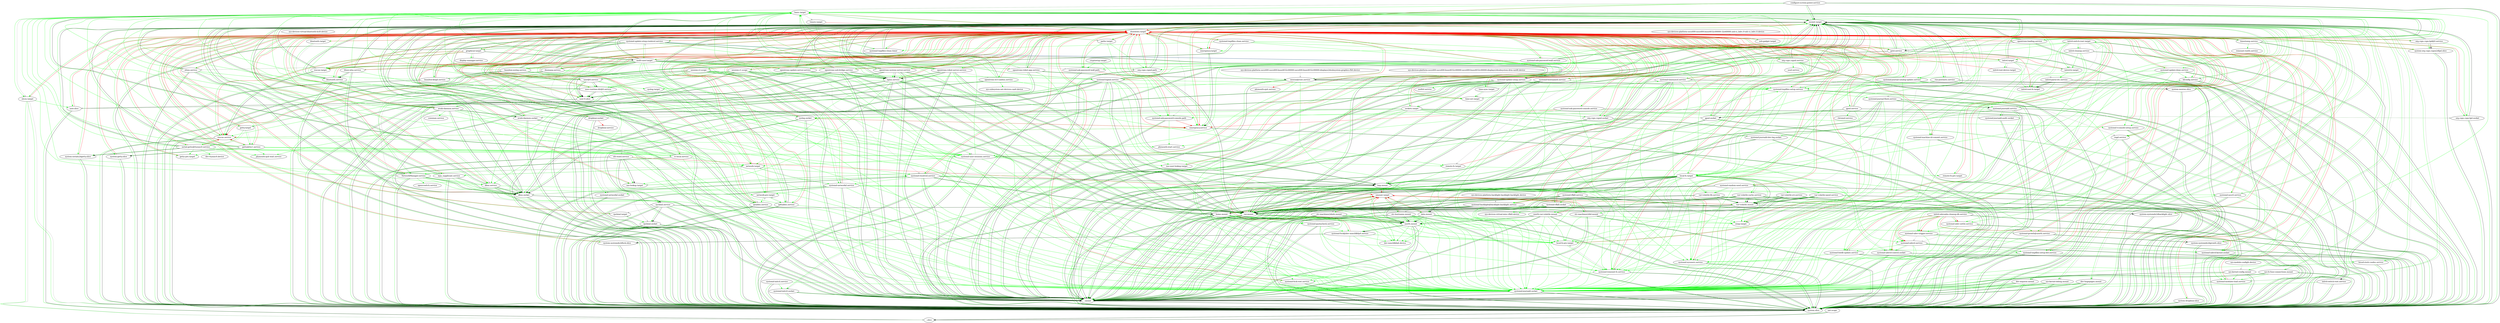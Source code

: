 digraph systemd {
	"configure-screen-power.service"->"systemd-journald.socket" [color="green"];
	"configure-screen-power.service"->"system.slice" [color="green"];
	"configure-screen-power.service"->"basic.target" [color="green"];
	"configure-screen-power.service"->"sysinit.target" [color="green"];
	"configure-screen-power.service"->"sysinit.target" [color="black"];
	"configure-screen-power.service"->"system.slice" [color="black"];
	"configure-screen-power.service"->"shutdown.target" [color="red"];
	"systemd-journald-dev-log.socket"->"-.mount" [color="green"];
	"systemd-journald-dev-log.socket"->"system.slice" [color="green"];
	"systemd-journald-dev-log.socket"->"-.mount" [color="black"];
	"systemd-journald-dev-log.socket"->"system.slice" [color="black"];
	"var.mount"->"system.slice" [color="green"];
	"var.mount"->"userfs.mount" [color="green"];
	"var.mount"->"dev-mmcblk0p4.device" [color="green"];
	"var.mount"->"-.mount" [color="green"];
	"var.mount"->"local-fs-pre.target" [color="green"];
	"var.mount"->"systemd-journald.socket" [color="green"];
	"var.mount"->"userfs.mount" [color="black"];
	"var.mount"->"system.slice" [color="black"];
	"var.mount"->"-.mount" [color="black"];
	"var.mount"->"umount.target" [color="red"];
	"ip6tables.service"->"system.slice" [color="green"];
	"ip6tables.service"->"basic.target" [color="green"];
	"ip6tables.service"->"sysinit.target" [color="green"];
	"ip6tables.service"->"systemd-journald.socket" [color="green"];
	"ip6tables.service"->"sysinit.target" [color="black"];
	"ip6tables.service"->"system.slice" [color="black"];
	"ip6tables.service"->"network-pre.target" [color="grey66"];
	"ip6tables.service"->"shutdown.target" [color="red"];
	"getty-pre.target"->"shutdown.target" [color="red"];
	"user@0.service"->"user-0.slice" [color="green"];
	"user@0.service"->"systemd-user-sessions.service" [color="green"];
	"user@0.service"->"systemd-journald.socket" [color="green"];
	"user@0.service"->"user-runtime-dir@0.service" [color="green"];
	"user@0.service"->"dbus.service" [color="green"];
	"user@0.service"->"basic.target" [color="green"];
	"user@0.service"->"sysinit.target" [color="green"];
	"user@0.service"->"user-runtime-dir@0.service" [color="black"];
	"user@0.service"->"user-0.slice" [color="black"];
	"user@0.service"->"sysinit.target" [color="black"];
	"user@0.service"->"shutdown.target" [color="red"];
	"systemd-tmpfiles-setup.service"->"systemd-journal-flush.service" [color="green"];
	"systemd-tmpfiles-setup.service"->"local-fs.target" [color="green"];
	"systemd-tmpfiles-setup.service"->"systemd-journald.service" [color="green"];
	"systemd-tmpfiles-setup.service"->"systemd-journald.socket" [color="green"];
	"systemd-tmpfiles-setup.service"->"system.slice" [color="green"];
	"systemd-tmpfiles-setup.service"->"systemd-sysusers.service" [color="green"];
	"systemd-tmpfiles-setup.service"->"system.slice" [color="black"];
	"systemd-tmpfiles-setup.service"->"shutdown.target" [color="red"];
	"systemd-machine-id-commit.service"->"systemd-journald.socket" [color="green"];
	"systemd-machine-id-commit.service"->"local-fs.target" [color="green"];
	"systemd-machine-id-commit.service"->"system.slice" [color="green"];
	"systemd-machine-id-commit.service"->"system.slice" [color="black"];
	"systemd-machine-id-commit.service"->"shutdown.target" [color="red"];
	"dbus.service"->"sysinit.target" [color="green"];
	"dbus.service"->"systemd-journald.socket" [color="green"];
	"dbus.service"->"basic.target" [color="green"];
	"dbus.service"->"dbus.socket" [color="green"];
	"dbus.service"->"system.slice" [color="green"];
	"dbus.service"->"sysinit.target" [color="black"];
	"dbus.service"->"dbus.socket" [color="black"];
	"dbus.service"->"system.slice" [color="black"];
	"dbus.service"->"shutdown.target" [color="red"];
	"opentrons-robot-app.service"->"basic.target" [color="green"];
	"opentrons-robot-app.service"->"weston@root.service" [color="green"];
	"opentrons-robot-app.service"->"systemd-journald.socket" [color="green"];
	"opentrons-robot-app.service"->"sysinit.target" [color="green"];
	"opentrons-robot-app.service"->"system.slice" [color="green"];
	"opentrons-robot-app.service"->"weston@root.service" [color="black"];
	"opentrons-robot-app.service"->"sysinit.target" [color="black"];
	"opentrons-robot-app.service"->"system.slice" [color="black"];
	"opentrons-robot-app.service"->"shutdown.target" [color="red"];
	"etc-machine\x2dinfo.mount"->"-.mount" [color="green"];
	"etc-machine\x2dinfo.mount"->"local-fs-pre.target" [color="green"];
	"etc-machine\x2dinfo.mount"->"userfs.mount" [color="green"];
	"etc-machine\x2dinfo.mount"->"dev-mmcblk0p4.device" [color="green"];
	"etc-machine\x2dinfo.mount"->"systemd-journald.socket" [color="green"];
	"etc-machine\x2dinfo.mount"->"system.slice" [color="green"];
	"etc-machine\x2dinfo.mount"->"userfs.mount" [color="black"];
	"etc-machine\x2dinfo.mount"->"-.mount" [color="black"];
	"etc-machine\x2dinfo.mount"->"system.slice" [color="black"];
	"etc-machine\x2dinfo.mount"->"umount.target" [color="red"];
	"kmod-static-nodes.service"->"system.slice" [color="green"];
	"kmod-static-nodes.service"->"systemd-journald.socket" [color="green"];
	"kmod-static-nodes.service"->"system.slice" [color="black"];
	"initrd-parse-etc.service"->"initrd-root-fs.target" [color="green"];
	"initrd-parse-etc.service"->"system.slice" [color="green"];
	"initrd-parse-etc.service"->"systemd-journald.socket" [color="green"];
	"initrd-parse-etc.service"->"system.slice" [color="black"];
	"initrd-parse-etc.service"->"initrd-root-fs.target" [color="black"];
	"systemd-hwdb-update.service"->"system.slice" [color="green"];
	"systemd-hwdb-update.service"->"systemd-remount-fs.service" [color="green"];
	"systemd-hwdb-update.service"->"systemd-journald.socket" [color="green"];
	"systemd-hwdb-update.service"->"system.slice" [color="black"];
	"systemd-hwdb-update.service"->"shutdown.target" [color="red"];
	"system-systemd\x2dbacklight.slice"->"system.slice" [color="green"];
	"system-systemd\x2dbacklight.slice"->"system.slice" [color="black"];
	"system-systemd\x2dbacklight.slice"->"shutdown.target" [color="red"];
	"swap.target"->"shutdown.target" [color="red"];
	"systemd-networkd.socket"->"system.slice" [color="green"];
	"systemd-networkd.socket"->"system.slice" [color="black"];
	"avahi-daemon.socket"->"-.mount" [color="green"];
	"avahi-daemon.socket"->"system.slice" [color="green"];
	"avahi-daemon.socket"->"sysinit.target" [color="green"];
	"avahi-daemon.socket"->"-.mount" [color="black"];
	"avahi-daemon.socket"->"system.slice" [color="black"];
	"avahi-daemon.socket"->"sysinit.target" [color="black"];
	"avahi-daemon.socket"->"shutdown.target" [color="red"];
	"emergency.target"->"emergency.service" [color="green"];
	"emergency.target"->"emergency.service" [color="black"];
	"emergency.target"->"shutdown.target" [color="red"];
	"opentrons-loading.service"->"systemd-journald.socket" [color="green"];
	"opentrons-loading.service"->"system.slice" [color="green"];
	"opentrons-loading.service"->"sysinit.target" [color="green"];
	"opentrons-loading.service"->"basic.target" [color="green"];
	"opentrons-loading.service"->"system.slice" [color="black"];
	"opentrons-loading.service"->"sysinit.target" [color="black"];
	"opentrons-loading.service"->"gstd.service" [color="black"];
	"opentrons-loading.service"->"shutdown.target" [color="red"];
	"systemd-timesyncd.service"->"systemd-sysusers.service" [color="green"];
	"systemd-timesyncd.service"->"system.slice" [color="green"];
	"systemd-timesyncd.service"->"tmp.mount" [color="green"];
	"systemd-timesyncd.service"->"systemd-tmpfiles-setup.service" [color="green"];
	"systemd-timesyncd.service"->"var.mount" [color="green"];
	"systemd-timesyncd.service"->"systemd-remount-fs.service" [color="green"];
	"systemd-timesyncd.service"->"systemd-journald.socket" [color="green"];
	"systemd-timesyncd.service"->"-.mount" [color="green"];
	"systemd-timesyncd.service"->"tmp.mount" [color="black"];
	"systemd-timesyncd.service"->"-.mount" [color="black"];
	"systemd-timesyncd.service"->"var.mount" [color="black"];
	"systemd-timesyncd.service"->"system.slice" [color="black"];
	"systemd-timesyncd.service"->"time-sync.target" [color="grey66"];
	"systemd-timesyncd.service"->"time-set.target" [color="grey66"];
	"systemd-timesyncd.service"->"shutdown.target" [color="red"];
	"getty@tty1.service"->"plymouth-quit-wait.service" [color="green"];
	"getty@tty1.service"->"systemd-journald.socket" [color="green"];
	"getty@tty1.service"->"systemd-user-sessions.service" [color="green"];
	"getty@tty1.service"->"basic.target" [color="green"];
	"getty@tty1.service"->"getty-pre.target" [color="green"];
	"getty@tty1.service"->"system-getty.slice" [color="green"];
	"getty@tty1.service"->"sysinit.target" [color="green"];
	"getty@tty1.service"->"rc-local.service" [color="green"];
	"getty@tty1.service"->"sysinit.target" [color="black"];
	"getty@tty1.service"->"system-getty.slice" [color="black"];
	"getty@tty1.service"->"shutdown.target" [color="red"];
	"getty@tty1.service"->"rescue.service" [color="red"];
	"user-runtime-dir@0.service"->"basic.target" [color="green"];
	"user-runtime-dir@0.service"->"dbus.service" [color="green"];
	"user-runtime-dir@0.service"->"sysinit.target" [color="green"];
	"user-runtime-dir@0.service"->"systemd-journald.socket" [color="green"];
	"user-runtime-dir@0.service"->"user-0.slice" [color="green"];
	"user-runtime-dir@0.service"->"systemd-user-sessions.service" [color="green"];
	"user-runtime-dir@0.service"->"sysinit.target" [color="black"];
	"user-runtime-dir@0.service"->"user-0.slice" [color="black"];
	"user-runtime-dir@0.service"->"shutdown.target" [color="red"];
	"-.mount"->"system.slice" [color="green"];
	"-.mount"->"system.slice" [color="black"];
	"wpa_supplicant.service"->"sysinit.target" [color="green"];
	"wpa_supplicant.service"->"basic.target" [color="green"];
	"wpa_supplicant.service"->"dbus.socket" [color="green"];
	"wpa_supplicant.service"->"system.slice" [color="green"];
	"wpa_supplicant.service"->"systemd-journald.socket" [color="green"];
	"wpa_supplicant.service"->"dbus.socket" [color="black"];
	"wpa_supplicant.service"->"sysinit.target" [color="black"];
	"wpa_supplicant.service"->"system.slice" [color="black"];
	"wpa_supplicant.service"->"network.target" [color="grey66"];
	"wpa_supplicant.service"->"shutdown.target" [color="red"];
	"systemd-update-utmp-runlevel.service"->"var.mount" [color="green"];
	"systemd-update-utmp-runlevel.service"->"rescue.target" [color="green"];
	"systemd-update-utmp-runlevel.service"->"multi-user.target" [color="green"];
	"systemd-update-utmp-runlevel.service"->"systemd-journald.socket" [color="green"];
	"systemd-update-utmp-runlevel.service"->"systemd-update-utmp.service" [color="green"];
	"systemd-update-utmp-runlevel.service"->"graphical.target" [color="green"];
	"systemd-update-utmp-runlevel.service"->"-.mount" [color="green"];
	"systemd-update-utmp-runlevel.service"->"system.slice" [color="green"];
	"systemd-update-utmp-runlevel.service"->"system.slice" [color="black"];
	"systemd-update-utmp-runlevel.service"->"-.mount" [color="black"];
	"systemd-update-utmp-runlevel.service"->"var.mount" [color="black"];
	"systemd-update-utmp-runlevel.service"->"systemd-update-utmp.service" [color="darkblue"];
	"systemd-update-utmp-runlevel.service"->"shutdown.target" [color="red"];
	"dbus.socket"->"-.mount" [color="green"];
	"dbus.socket"->"system.slice" [color="green"];
	"dbus.socket"->"sysinit.target" [color="green"];
	"dbus.socket"->"-.mount" [color="black"];
	"dbus.socket"->"system.slice" [color="black"];
	"dbus.socket"->"sysinit.target" [color="black"];
	"dbus.socket"->"shutdown.target" [color="red"];
	"system.slice"->"-.slice" [color="green"];
	"system.slice"->"-.slice" [color="black"];
	"remote-fs.target"->"systemd-quotacheck.service" [color="green"];
	"remote-fs.target"->"remote-fs-pre.target" [color="green"];
	"remote-fs.target"->"shutdown.target" [color="red"];
	"sys-devices-virtual-bluetooth-hci0.device"->"bluetooth.target" [color="grey66"];
	"opentrons-system-server.service"->"systemd-journald.socket" [color="green"];
	"opentrons-system-server.service"->"nginx.service" [color="green"];
	"opentrons-system-server.service"->"sysinit.target" [color="green"];
	"opentrons-system-server.service"->"basic.target" [color="green"];
	"opentrons-system-server.service"->"-.mount" [color="green"];
	"opentrons-system-server.service"->"var.mount" [color="green"];
	"opentrons-system-server.service"->"system.slice" [color="green"];
	"opentrons-system-server.service"->"sysinit.target" [color="black"];
	"opentrons-system-server.service"->"system.slice" [color="black"];
	"opentrons-system-server.service"->"-.mount" [color="black"];
	"opentrons-system-server.service"->"var.mount" [color="black"];
	"opentrons-system-server.service"->"nginx.service" [color="black"];
	"opentrons-system-server.service"->"shutdown.target" [color="red"];
	"systemd-random-seed.service"->"systemd-remount-fs.service" [color="green"];
	"systemd-random-seed.service"->"systemd-journald.socket" [color="green"];
	"systemd-random-seed.service"->"system.slice" [color="green"];
	"systemd-random-seed.service"->"-.mount" [color="green"];
	"systemd-random-seed.service"->"var-volatile-lib.service" [color="green"];
	"systemd-random-seed.service"->"var.mount" [color="green"];
	"systemd-random-seed.service"->"var.mount" [color="black"];
	"systemd-random-seed.service"->"-.mount" [color="black"];
	"systemd-random-seed.service"->"system.slice" [color="black"];
	"systemd-random-seed.service"->"var-volatile-lib.service" [color="grey66"];
	"systemd-random-seed.service"->"shutdown.target" [color="red"];
	"usb-gadget.target"->"shutdown.target" [color="red"];
	"sys-kernel-config.mount"->"-.mount" [color="green"];
	"sys-kernel-config.mount"->"systemd-journald.socket" [color="green"];
	"sys-kernel-config.mount"->"system.slice" [color="green"];
	"sys-kernel-config.mount"->"systemd-modules-load.service" [color="green"];
	"sys-kernel-config.mount"->"-.mount" [color="black"];
	"sys-kernel-config.mount"->"system.slice" [color="black"];
	"local-fs.target"->"systemd-fsck-root.service" [color="green"];
	"local-fs.target"->"tmp.mount" [color="green"];
	"local-fs.target"->"var-volatile-lib.service" [color="green"];
	"local-fs.target"->"userfs-var-volatile.mount" [color="green"];
	"local-fs.target"->"local-fs-pre.target" [color="green"];
	"local-fs.target"->"var.mount" [color="green"];
	"local-fs.target"->"var-volatile-srv.service" [color="green"];
	"local-fs.target"->"var-volatile-spool.service" [color="green"];
	"local-fs.target"->"home.mount" [color="green"];
	"local-fs.target"->"data.mount" [color="green"];
	"local-fs.target"->"systemd-remount-fs.service" [color="green"];
	"local-fs.target"->"userfs.mount" [color="green"];
	"local-fs.target"->"var-volatile-cache.service" [color="green"];
	"local-fs.target"->"-.mount" [color="green"];
	"local-fs.target"->"etc-machine\x2did.mount" [color="green"];
	"local-fs.target"->"systemd-growfs@userfs.service" [color="green"];
	"local-fs.target"->"var-volatile.mount" [color="green"];
	"local-fs.target"->"var.mount" [color="black"];
	"local-fs.target"->"var-volatile.mount" [color="black"];
	"local-fs.target"->"data.mount" [color="black"];
	"local-fs.target"->"home.mount" [color="black"];
	"local-fs.target"->"userfs.mount" [color="black"];
	"local-fs.target"->"-.mount" [color="black"];
	"local-fs.target"->"var-volatile-srv.service" [color="grey66"];
	"local-fs.target"->"var-volatile-cache.service" [color="grey66"];
	"local-fs.target"->"etc-machine\x2dinfo.mount" [color="grey66"];
	"local-fs.target"->"tmp.mount" [color="grey66"];
	"local-fs.target"->"systemd-remount-fs.service" [color="grey66"];
	"local-fs.target"->"etc-hostname.mount" [color="grey66"];
	"local-fs.target"->"var-volatile-spool.service" [color="grey66"];
	"local-fs.target"->"var-volatile-lib.service" [color="grey66"];
	"local-fs.target"->"shutdown.target" [color="red"];
	"sys-devices-virtual-misc-rfkill.device"->"systemd-rfkill.socket" [color="grey66"];
	"opentrons-usb-bridge.service"->"systemd-journald.socket" [color="green"];
	"opentrons-usb-bridge.service"->"var.mount" [color="green"];
	"opentrons-usb-bridge.service"->"sysinit.target" [color="green"];
	"opentrons-usb-bridge.service"->"basic.target" [color="green"];
	"opentrons-usb-bridge.service"->"-.mount" [color="green"];
	"opentrons-usb-bridge.service"->"nginx.service" [color="green"];
	"opentrons-usb-bridge.service"->"system.slice" [color="green"];
	"opentrons-usb-bridge.service"->"system.slice" [color="black"];
	"opentrons-usb-bridge.service"->"-.mount" [color="black"];
	"opentrons-usb-bridge.service"->"var.mount" [color="black"];
	"opentrons-usb-bridge.service"->"sysinit.target" [color="black"];
	"opentrons-usb-bridge.service"->"nginx.service" [color="black"];
	"opentrons-usb-bridge.service"->"shutdown.target" [color="red"];
	"systemd-vconsole-setup.service"->"system.slice" [color="green"];
	"systemd-vconsole-setup.service"->"systemd-journald.socket" [color="green"];
	"systemd-vconsole-setup.service"->"system.slice" [color="black"];
	"sys-devices-platform-soc\x400-soc\x400:bus\x4032c00000-soc\x400:bus\x4032c00000:display\x2dsubsystem-graphics-fb0.device"->"weston@root.service" [color="grey66"];
	"systemd-rfkill.service"->"systemd-rfkill.socket" [color="green"];
	"systemd-rfkill.service"->"sys-devices-virtual-misc-rfkill.device" [color="green"];
	"systemd-rfkill.service"->"var.mount" [color="green"];
	"systemd-rfkill.service"->"systemd-journald.socket" [color="green"];
	"systemd-rfkill.service"->"systemd-remount-fs.service" [color="green"];
	"systemd-rfkill.service"->"-.mount" [color="green"];
	"systemd-rfkill.service"->"system.slice" [color="green"];
	"systemd-rfkill.service"->"system.slice" [color="black"];
	"systemd-rfkill.service"->"var.mount" [color="black"];
	"systemd-rfkill.service"->"-.mount" [color="black"];
	"systemd-rfkill.service"->"shutdown.target" [color="red"];
	"systemd-update-done.service"->"systemd-journald.socket" [color="green"];
	"systemd-update-done.service"->"systemd-journal-catalog-update.service" [color="green"];
	"systemd-update-done.service"->"systemd-sysusers.service" [color="green"];
	"systemd-update-done.service"->"ldconfig.service" [color="green"];
	"systemd-update-done.service"->"systemd-hwdb-update.service" [color="green"];
	"systemd-update-done.service"->"local-fs.target" [color="green"];
	"systemd-update-done.service"->"system.slice" [color="green"];
	"systemd-update-done.service"->"system.slice" [color="black"];
	"systemd-update-done.service"->"shutdown.target" [color="red"];
	"dev-mqueue.mount"->"-.mount" [color="green"];
	"dev-mqueue.mount"->"systemd-journald.socket" [color="green"];
	"dev-mqueue.mount"->"system.slice" [color="green"];
	"dev-mqueue.mount"->"-.mount" [color="black"];
	"dev-mqueue.mount"->"system.slice" [color="black"];
	"system-getty.slice"->"system.slice" [color="green"];
	"system-getty.slice"->"system.slice" [color="black"];
	"system-getty.slice"->"shutdown.target" [color="red"];
	"user.slice"->"-.slice" [color="green"];
	"user.slice"->"-.slice" [color="black"];
	"user.slice"->"shutdown.target" [color="red"];
	"systemd-quotacheck.service"->"systemd-journald.socket" [color="green"];
	"systemd-quotacheck.service"->"systemd-remount-fs.service" [color="green"];
	"systemd-quotacheck.service"->"system.slice" [color="green"];
	"systemd-quotacheck.service"->"systemd-fsck@dev-mmcblk0p4.service" [color="green"];
	"systemd-quotacheck.service"->"system.slice" [color="black"];
	"systemd-tmpfiles-setup-dev.service"->"systemd-journald.socket" [color="green"];
	"systemd-tmpfiles-setup-dev.service"->"systemd-sysusers.service" [color="green"];
	"systemd-tmpfiles-setup-dev.service"->"system.slice" [color="green"];
	"systemd-tmpfiles-setup-dev.service"->"kmod-static-nodes.service" [color="green"];
	"systemd-tmpfiles-setup-dev.service"->"system.slice" [color="black"];
	"systemd-tmpfiles-setup-dev.service"->"shutdown.target" [color="red"];
	"initrd-udevadm-cleanup-db.service"->"systemd-udev-settle.service" [color="green"];
	"initrd-udevadm-cleanup-db.service"->"systemd-udevd-kernel.socket" [color="green"];
	"initrd-udevadm-cleanup-db.service"->"systemd-udevd-control.socket" [color="green"];
	"initrd-udevadm-cleanup-db.service"->"systemd-udevd.service" [color="green"];
	"initrd-udevadm-cleanup-db.service"->"systemd-udev-trigger.service" [color="green"];
	"initrd-udevadm-cleanup-db.service"->"system.slice" [color="green"];
	"initrd-udevadm-cleanup-db.service"->"systemd-journald.socket" [color="green"];
	"initrd-udevadm-cleanup-db.service"->"system.slice" [color="black"];
	"initrd-udevadm-cleanup-db.service"->"systemd-udev-trigger.service" [color="red"];
	"initrd-udevadm-cleanup-db.service"->"systemd-udevd-kernel.socket" [color="red"];
	"initrd-udevadm-cleanup-db.service"->"systemd-udevd.service" [color="red"];
	"initrd-udevadm-cleanup-db.service"->"systemd-udev-settle.service" [color="red"];
	"initrd-udevadm-cleanup-db.service"->"systemd-udevd-control.socket" [color="red"];
	"tmp.mount"->"swap.target" [color="green"];
	"tmp.mount"->"system.slice" [color="green"];
	"tmp.mount"->"systemd-journald.socket" [color="green"];
	"tmp.mount"->"-.mount" [color="green"];
	"tmp.mount"->"-.mount" [color="black"];
	"tmp.mount"->"system.slice" [color="black"];
	"tmp.mount"->"umount.target" [color="red"];
	"var-volatile-spool.service"->"systemd-journald.socket" [color="green"];
	"var-volatile-spool.service"->"-.mount" [color="green"];
	"var-volatile-spool.service"->"var-volatile.mount" [color="green"];
	"var-volatile-spool.service"->"system.slice" [color="green"];
	"var-volatile-spool.service"->"var.mount" [color="green"];
	"var-volatile-spool.service"->"-.mount" [color="black"];
	"var-volatile-spool.service"->"system.slice" [color="black"];
	"var-volatile-spool.service"->"var-volatile.mount" [color="black"];
	"var-volatile-spool.service"->"var.mount" [color="black"];
	"sysinit.target"->"systemd-tmpfiles-setup-dev.service" [color="green"];
	"sysinit.target"->"systemd-udevd.service" [color="green"];
	"sysinit.target"->"systemd-tmpfiles-setup.service" [color="green"];
	"sysinit.target"->"sys-fs-fuse-connections.mount" [color="green"];
	"sysinit.target"->"systemd-modules-load.service" [color="green"];
	"sysinit.target"->"systemd-update-utmp.service" [color="green"];
	"sysinit.target"->"systemd-sysusers.service" [color="green"];
	"sysinit.target"->"kmod-static-nodes.service" [color="green"];
	"sysinit.target"->"systemd-timesyncd.service" [color="green"];
	"sysinit.target"->"sys-kernel-config.mount" [color="green"];
	"sysinit.target"->"emergency.target" [color="green"];
	"sysinit.target"->"systemd-udev-settle.service" [color="green"];
	"sysinit.target"->"systemd-udev-trigger.service" [color="green"];
	"sysinit.target"->"run-postinsts.service" [color="green"];
	"sysinit.target"->"swap.target" [color="green"];
	"sysinit.target"->"systemd-hwdb-update.service" [color="green"];
	"sysinit.target"->"systemd-journald.service" [color="green"];
	"sysinit.target"->"sys-kernel-debug.mount" [color="green"];
	"sysinit.target"->"systemd-journal-catalog-update.service" [color="green"];
	"sysinit.target"->"rngd.service" [color="green"];
	"sysinit.target"->"dev-hugepages.mount" [color="green"];
	"sysinit.target"->"systemd-machine-id-commit.service" [color="green"];
	"sysinit.target"->"local-fs.target" [color="green"];
	"sysinit.target"->"dev-mqueue.mount" [color="green"];
	"sysinit.target"->"systemd-backlight@backlight:backlight.service" [color="green"];
	"sysinit.target"->"systemd-sysctl.service" [color="green"];
	"sysinit.target"->"ldconfig.service" [color="green"];
	"sysinit.target"->"systemd-update-done.service" [color="green"];
	"sysinit.target"->"emergency.service" [color="green"];
	"sysinit.target"->"systemd-tmpfiles-setup.service" [color="grey66"];
	"sysinit.target"->"sys-kernel-debug.mount" [color="grey66"];
	"sysinit.target"->"systemd-modules-load.service" [color="grey66"];
	"sysinit.target"->"kmod-static-nodes.service" [color="grey66"];
	"sysinit.target"->"systemd-update-done.service" [color="grey66"];
	"sysinit.target"->"systemd-hwdb-update.service" [color="grey66"];
	"sysinit.target"->"sys-kernel-config.mount" [color="grey66"];
	"sysinit.target"->"swap.target" [color="grey66"];
	"sysinit.target"->"systemd-journal-flush.service" [color="grey66"];
	"sysinit.target"->"systemd-ask-password-console.path" [color="grey66"];
	"sysinit.target"->"systemd-update-utmp.service" [color="grey66"];
	"sysinit.target"->"ldconfig.service" [color="grey66"];
	"sysinit.target"->"systemd-journald.service" [color="grey66"];
	"sysinit.target"->"systemd-udevd.service" [color="grey66"];
	"sysinit.target"->"systemd-random-seed.service" [color="grey66"];
	"sysinit.target"->"systemd-tmpfiles-setup-dev.service" [color="grey66"];
	"sysinit.target"->"local-fs.target" [color="grey66"];
	"sysinit.target"->"dev-mqueue.mount" [color="grey66"];
	"sysinit.target"->"systemd-sysusers.service" [color="grey66"];
	"sysinit.target"->"run-postinsts.service" [color="grey66"];
	"sysinit.target"->"systemd-journal-catalog-update.service" [color="grey66"];
	"sysinit.target"->"sys-fs-fuse-connections.mount" [color="grey66"];
	"sysinit.target"->"systemd-timesyncd.service" [color="grey66"];
	"sysinit.target"->"dev-hugepages.mount" [color="grey66"];
	"sysinit.target"->"systemd-machine-id-commit.service" [color="grey66"];
	"sysinit.target"->"systemd-udev-trigger.service" [color="grey66"];
	"sysinit.target"->"systemd-sysctl.service" [color="grey66"];
	"sysinit.target"->"emergency.target" [color="red"];
	"sysinit.target"->"emergency.service" [color="red"];
	"sysinit.target"->"shutdown.target" [color="red"];
	"bluez-alsa.service"->"basic.target" [color="green"];
	"bluez-alsa.service"->"bluetooth.service" [color="green"];
	"bluez-alsa.service"->"systemd-journald.socket" [color="green"];
	"bluez-alsa.service"->"system.slice" [color="green"];
	"bluez-alsa.service"->"sysinit.target" [color="green"];
	"bluez-alsa.service"->"sysinit.target" [color="black"];
	"bluez-alsa.service"->"bluetooth.service" [color="black"];
	"bluez-alsa.service"->"system.slice" [color="black"];
	"bluez-alsa.service"->"shutdown.target" [color="red"];
	"time-set.target"->"systemd-timesyncd.service" [color="green"];
	"time-set.target"->"shutdown.target" [color="red"];
	"var-volatile-srv.service"->"systemd-journald.socket" [color="green"];
	"var-volatile-srv.service"->"-.mount" [color="green"];
	"var-volatile-srv.service"->"var-volatile.mount" [color="green"];
	"var-volatile-srv.service"->"system.slice" [color="green"];
	"var-volatile-srv.service"->"var.mount" [color="green"];
	"var-volatile-srv.service"->"-.mount" [color="black"];
	"var-volatile-srv.service"->"var-volatile.mount" [color="black"];
	"var-volatile-srv.service"->"system.slice" [color="black"];
	"var-volatile-srv.service"->"var.mount" [color="black"];
	"initrd-fs.target"->"initrd-parse-etc.service" [color="green"];
	"initrd-fs.target"->"shutdown.target" [color="red"];
	"systemd-ask-password-wall.service"->"basic.target" [color="green"];
	"systemd-ask-password-wall.service"->"systemd-journald.socket" [color="green"];
	"systemd-ask-password-wall.service"->"sysinit.target" [color="green"];
	"systemd-ask-password-wall.service"->"systemd-ask-password-wall.path" [color="green"];
	"systemd-ask-password-wall.service"->"systemd-user-sessions.service" [color="green"];
	"systemd-ask-password-wall.service"->"system.slice" [color="green"];
	"systemd-ask-password-wall.service"->"sysinit.target" [color="black"];
	"systemd-ask-password-wall.service"->"system.slice" [color="black"];
	"systemd-ask-password-wall.service"->"shutdown.target" [color="red"];
	"slices.target"->"-.slice" [color="green"];
	"slices.target"->"user.slice" [color="green"];
	"slices.target"->"system.slice" [color="green"];
	"slices.target"->"system.slice" [color="grey66"];
	"slices.target"->"-.slice" [color="grey66"];
	"slices.target"->"shutdown.target" [color="red"];
	"rescue.target"->"sysinit.target" [color="green"];
	"rescue.target"->"rescue.service" [color="green"];
	"rescue.target"->"sysinit.target" [color="black"];
	"rescue.target"->"rescue.service" [color="black"];
	"rescue.target"->"systemd-update-utmp-runlevel.service" [color="grey66"];
	"rescue.target"->"shutdown.target" [color="red"];
	"init.scope"->"-.slice" [color="green"];
	"init.scope"->"-.slice" [color="black"];
	"systemd-udevd-control.socket"->"-.mount" [color="green"];
	"systemd-udevd-control.socket"->"system.slice" [color="green"];
	"systemd-udevd-control.socket"->"-.mount" [color="black"];
	"systemd-udevd-control.socket"->"system.slice" [color="black"];
	"userfs.mount"->"dev-mmcblk0p4.device" [color="green"];
	"userfs.mount"->"-.mount" [color="green"];
	"userfs.mount"->"local-fs-pre.target" [color="green"];
	"userfs.mount"->"systemd-fsck@dev-mmcblk0p4.service" [color="green"];
	"userfs.mount"->"system.slice" [color="green"];
	"userfs.mount"->"systemd-journald.socket" [color="green"];
	"userfs.mount"->"system.slice" [color="black"];
	"userfs.mount"->"systemd-fsck@dev-mmcblk0p4.service" [color="black"];
	"userfs.mount"->"-.mount" [color="black"];
	"userfs.mount"->"systemd-growfs@userfs.service" [color="grey66"];
	"userfs.mount"->"umount.target" [color="red"];
	"systemd-udev-settle.service"->"systemd-udev-trigger.service" [color="green"];
	"systemd-udev-settle.service"->"systemd-journald.socket" [color="green"];
	"systemd-udev-settle.service"->"system.slice" [color="green"];
	"systemd-udev-settle.service"->"system.slice" [color="black"];
	"systemd-udev-settle.service"->"systemd-udevd.service" [color="grey66"];
	"systemd-journald-audit.socket"->"system.slice" [color="green"];
	"systemd-journald-audit.socket"->"system.slice" [color="black"];
	"initrd-root-device.target"->"shutdown.target" [color="red"];
	"systemd-journal-catalog-update.service"->"systemd-journald.socket" [color="green"];
	"systemd-journal-catalog-update.service"->"system.slice" [color="green"];
	"systemd-journal-catalog-update.service"->"systemd-tmpfiles-setup.service" [color="green"];
	"systemd-journal-catalog-update.service"->"local-fs.target" [color="green"];
	"systemd-journal-catalog-update.service"->"system.slice" [color="black"];
	"systemd-journal-catalog-update.service"->"shutdown.target" [color="red"];
	"systemd-initctl.service"->"system.slice" [color="green"];
	"systemd-initctl.service"->"systemd-initctl.socket" [color="green"];
	"systemd-initctl.service"->"systemd-journald.socket" [color="green"];
	"systemd-initctl.service"->"system.slice" [color="black"];
	"gpsd.socket"->"system.slice" [color="green"];
	"gpsd.socket"->"-.mount" [color="green"];
	"gpsd.socket"->"sysinit.target" [color="green"];
	"gpsd.socket"->"system.slice" [color="black"];
	"gpsd.socket"->"-.mount" [color="black"];
	"gpsd.socket"->"sysinit.target" [color="black"];
	"gpsd.socket"->"shutdown.target" [color="red"];
	"sys-kernel-debug.mount"->"-.mount" [color="green"];
	"sys-kernel-debug.mount"->"system.slice" [color="green"];
	"sys-kernel-debug.mount"->"systemd-journald.socket" [color="green"];
	"sys-kernel-debug.mount"->"-.mount" [color="black"];
	"sys-kernel-debug.mount"->"system.slice" [color="black"];
	"weston@root.service"->"system-weston.slice" [color="green"];
	"weston@root.service"->"systemd-journald.socket" [color="green"];
	"weston@root.service"->"plymouth-quit-wait.service" [color="green"];
	"weston@root.service"->"basic.target" [color="green"];
	"weston@root.service"->"sysinit.target" [color="green"];
	"weston@root.service"->"systemd-user-sessions.service" [color="green"];
	"weston@root.service"->"-.mount" [color="green"];
	"weston@root.service"->"system-weston.slice" [color="black"];
	"weston@root.service"->"-.mount" [color="black"];
	"weston@root.service"->"sysinit.target" [color="black"];
	"weston@root.service"->"plymouth-quit.service" [color="red"];
	"weston@root.service"->"shutdown.target" [color="red"];
	"systemd-ask-password-console.service"->"systemd-journald.socket" [color="green"];
	"systemd-ask-password-console.service"->"system.slice" [color="green"];
	"systemd-ask-password-console.service"->"systemd-vconsole-setup.service" [color="green"];
	"systemd-ask-password-console.service"->"plymouth-start.service" [color="green"];
	"systemd-ask-password-console.service"->"systemd-ask-password-console.path" [color="green"];
	"systemd-ask-password-console.service"->"system.slice" [color="black"];
	"systemd-ask-password-console.service"->"shutdown.target" [color="red"];
	"systemd-ask-password-console.service"->"emergency.service" [color="red"];
	"system-systemd\x2dfsck.slice"->"system.slice" [color="green"];
	"system-systemd\x2dfsck.slice"->"system.slice" [color="black"];
	"system-systemd\x2dfsck.slice"->"shutdown.target" [color="red"];
	"sys-module-configfs.device"->"sys-kernel-config.mount" [color="grey66"];
	"rpcbind.target"->"rpcbind.socket" [color="green"];
	"rpcbind.target"->"shutdown.target" [color="red"];
	"umount.target"->"userfs.mount" [color="green"];
	"umount.target"->"var.mount" [color="green"];
	"umount.target"->"tmp.mount" [color="green"];
	"umount.target"->"home.mount" [color="green"];
	"umount.target"->"data.mount" [color="green"];
	"umount.target"->"etc-hostname.mount" [color="green"];
	"umount.target"->"userfs-var-volatile.mount" [color="green"];
	"umount.target"->"etc-machine\x2dinfo.mount" [color="green"];
	"umount.target"->"etc-machine\x2did.mount" [color="green"];
	"umount.target"->"var-volatile.mount" [color="green"];
	"systemd-networkd.service"->"systemd-journald.socket" [color="green"];
	"systemd-networkd.service"->"systemd-sysctl.service" [color="green"];
	"systemd-networkd.service"->"systemd-networkd.socket" [color="green"];
	"systemd-networkd.service"->"network-pre.target" [color="green"];
	"systemd-networkd.service"->"system.slice" [color="green"];
	"systemd-networkd.service"->"-.mount" [color="green"];
	"systemd-networkd.service"->"systemd-sysusers.service" [color="green"];
	"systemd-networkd.service"->"systemd-udevd.service" [color="green"];
	"systemd-networkd.service"->"-.mount" [color="black"];
	"systemd-networkd.service"->"system.slice" [color="black"];
	"systemd-networkd.service"->"network.target" [color="grey66"];
	"systemd-networkd.service"->"shutdown.target" [color="red"];
	"basic.target"->"var.mount" [color="green"];
	"basic.target"->"opentrons-loading.service" [color="green"];
	"basic.target"->"tmp.mount" [color="green"];
	"basic.target"->"sockets.target" [color="green"];
	"basic.target"->"sysinit.target" [color="green"];
	"basic.target"->"slices.target" [color="green"];
	"basic.target"->"paths.target" [color="green"];
	"basic.target"->"-.mount" [color="green"];
	"basic.target"->"var.mount" [color="black"];
	"basic.target"->"-.mount" [color="black"];
	"basic.target"->"sysinit.target" [color="black"];
	"basic.target"->"tmp.mount" [color="grey66"];
	"basic.target"->"opentrons-loading.service" [color="grey66"];
	"basic.target"->"paths.target" [color="grey66"];
	"basic.target"->"timestamp.service" [color="grey66"];
	"basic.target"->"slices.target" [color="grey66"];
	"basic.target"->"timers.target" [color="grey66"];
	"basic.target"->"sockets.target" [color="grey66"];
	"basic.target"->"shutdown.target" [color="red"];
	"rescue.service"->"emergency.service" [color="green"];
	"rescue.service"->"system.slice" [color="green"];
	"rescue.service"->"getty@tty1.service" [color="green"];
	"rescue.service"->"serial-getty@ttymxc0.service" [color="green"];
	"rescue.service"->"sysinit.target" [color="green"];
	"rescue.service"->"plymouth-start.service" [color="green"];
	"rescue.service"->"system.slice" [color="black"];
	"rescue.service"->"shutdown.target" [color="red"];
	"busybox-syslog.service"->"systemd-journald.socket" [color="green"];
	"busybox-syslog.service"->"syslog.socket" [color="green"];
	"busybox-syslog.service"->"system.slice" [color="green"];
	"busybox-syslog.service"->"basic.target" [color="green"];
	"busybox-syslog.service"->"sysinit.target" [color="green"];
	"busybox-syslog.service"->"sysinit.target" [color="black"];
	"busybox-syslog.service"->"system.slice" [color="black"];
	"busybox-syslog.service"->"busybox-klogd.service" [color="grey66"];
	"busybox-syslog.service"->"syslog.socket" [color="grey66"];
	"busybox-syslog.service"->"shutdown.target" [color="red"];
	"network.target"->"NetworkManager.service" [color="green"];
	"network.target"->"systemd-resolved.service" [color="green"];
	"network.target"->"systemd-networkd.service" [color="green"];
	"network.target"->"network-pre.target" [color="green"];
	"network.target"->"wpa_supplicant.service" [color="green"];
	"network.target"->"shutdown.target" [color="red"];
	"systemd-ask-password-console.path"->"-.mount" [color="green"];
	"systemd-ask-password-console.path"->"plymouth-start.service" [color="green"];
	"systemd-ask-password-console.path"->"-.mount" [color="black"];
	"systemd-ask-password-console.path"->"shutdown.target" [color="red"];
	"systemd-ask-password-console.path"->"emergency.service" [color="red"];
	"systemd-modules-load.service"->"system.slice" [color="green"];
	"systemd-modules-load.service"->"systemd-journald.socket" [color="green"];
	"systemd-modules-load.service"->"system.slice" [color="black"];
	"systemd-modules-load.service"->"shutdown.target" [color="red"];
	"opentrons-update-server.service"->"sysinit.target" [color="green"];
	"opentrons-update-server.service"->"nginx.service" [color="green"];
	"opentrons-update-server.service"->"systemd-journald.socket" [color="green"];
	"opentrons-update-server.service"->"basic.target" [color="green"];
	"opentrons-update-server.service"->"system.slice" [color="green"];
	"opentrons-update-server.service"->"sysinit.target" [color="black"];
	"opentrons-update-server.service"->"nginx.service" [color="black"];
	"opentrons-update-server.service"->"system.slice" [color="black"];
	"opentrons-update-server.service"->"shutdown.target" [color="red"];
	"sockets.target"->"systemd-journald-dev-log.socket" [color="green"];
	"sockets.target"->"avahi-daemon.socket" [color="green"];
	"sockets.target"->"syslog.socket" [color="green"];
	"sockets.target"->"org.cups.cupsd.socket" [color="green"];
	"sockets.target"->"dbus.socket" [color="green"];
	"sockets.target"->"systemd-udevd-control.socket" [color="green"];
	"sockets.target"->"systemd-networkd.socket" [color="green"];
	"sockets.target"->"systemd-journald-audit.socket" [color="green"];
	"sockets.target"->"systemd-journald.socket" [color="green"];
	"sockets.target"->"gpsd.socket" [color="green"];
	"sockets.target"->"org.cups.cups-lpd.socket" [color="green"];
	"sockets.target"->"systemd-udevd-kernel.socket" [color="green"];
	"sockets.target"->"dropbear.socket" [color="green"];
	"sockets.target"->"systemd-initctl.socket" [color="green"];
	"sockets.target"->"systemd-journald-dev-log.socket" [color="grey66"];
	"sockets.target"->"systemd-udevd-kernel.socket" [color="grey66"];
	"sockets.target"->"rpcbind.socket" [color="grey66"];
	"sockets.target"->"dropbear.socket" [color="grey66"];
	"sockets.target"->"avahi-daemon.socket" [color="grey66"];
	"sockets.target"->"org.cups.cups-lpd.socket" [color="grey66"];
	"sockets.target"->"systemd-networkd.socket" [color="grey66"];
	"sockets.target"->"dbus.socket" [color="grey66"];
	"sockets.target"->"org.cups.cupsd.socket" [color="grey66"];
	"sockets.target"->"gpsd.socket" [color="grey66"];
	"sockets.target"->"systemd-initctl.socket" [color="grey66"];
	"sockets.target"->"systemd-journald-audit.socket" [color="grey66"];
	"sockets.target"->"systemd-udevd-control.socket" [color="grey66"];
	"sockets.target"->"systemd-journald.socket" [color="grey66"];
	"sockets.target"->"shutdown.target" [color="red"];
	"var-volatile-lib.service"->"system.slice" [color="green"];
	"var-volatile-lib.service"->"var.mount" [color="green"];
	"var-volatile-lib.service"->"-.mount" [color="green"];
	"var-volatile-lib.service"->"var-volatile.mount" [color="green"];
	"var-volatile-lib.service"->"systemd-journald.socket" [color="green"];
	"var-volatile-lib.service"->"var.mount" [color="black"];
	"var-volatile-lib.service"->"system.slice" [color="black"];
	"var-volatile-lib.service"->"-.mount" [color="black"];
	"var-volatile-lib.service"->"var-volatile.mount" [color="black"];
	"etc-machine\x2did.mount"->"local-fs-pre.target" [color="green"];
	"etc-machine\x2did.mount"->"swap.target" [color="green"];
	"etc-machine\x2did.mount"->"systemd-journald.socket" [color="green"];
	"etc-machine\x2did.mount"->"system.slice" [color="green"];
	"etc-machine\x2did.mount"->"-.mount" [color="green"];
	"etc-machine\x2did.mount"->"-.mount" [color="black"];
	"etc-machine\x2did.mount"->"system.slice" [color="black"];
	"etc-machine\x2did.mount"->"umount.target" [color="red"];
	"opentrons-robot-server.service"->"basic.target" [color="green"];
	"opentrons-robot-server.service"->"var.mount" [color="green"];
	"opentrons-robot-server.service"->"nginx.service" [color="green"];
	"opentrons-robot-server.service"->"-.mount" [color="green"];
	"opentrons-robot-server.service"->"systemd-journald.socket" [color="green"];
	"opentrons-robot-server.service"->"system.slice" [color="green"];
	"opentrons-robot-server.service"->"sysinit.target" [color="green"];
	"opentrons-robot-server.service"->"var.mount" [color="black"];
	"opentrons-robot-server.service"->"nginx.service" [color="black"];
	"opentrons-robot-server.service"->"sysinit.target" [color="black"];
	"opentrons-robot-server.service"->"system.slice" [color="black"];
	"opentrons-robot-server.service"->"-.mount" [color="black"];
	"opentrons-robot-server.service"->"opentrons-ot3-canbus.service" [color="grey66"];
	"opentrons-robot-server.service"->"shutdown.target" [color="red"];
	"busybox-klogd.service"->"basic.target" [color="green"];
	"busybox-klogd.service"->"systemd-journald.socket" [color="green"];
	"busybox-klogd.service"->"system.slice" [color="green"];
	"busybox-klogd.service"->"sysinit.target" [color="green"];
	"busybox-klogd.service"->"sysinit.target" [color="black"];
	"busybox-klogd.service"->"system.slice" [color="black"];
	"busybox-klogd.service"->"shutdown.target" [color="red"];
	"systemd-journald.service"->"systemd-journald-dev-log.socket" [color="green"];
	"systemd-journald.service"->"systemd-journald.socket" [color="green"];
	"systemd-journald.service"->"syslog.socket" [color="green"];
	"systemd-journald.service"->"system.slice" [color="green"];
	"systemd-journald.service"->"systemd-journald-audit.socket" [color="green"];
	"systemd-journald.service"->"system.slice" [color="black"];
	"systemd-journald.service"->"systemd-journald.socket" [color="black"];
	"systemd-journald.service"->"systemd-journald-dev-log.socket" [color="grey66"];
	"systemd-journald.service"->"systemd-journald.socket" [color="grey66"];
	"systemd-journald.service"->"systemd-journald-audit.socket" [color="grey66"];
	"run-postinsts.service"->"systemd-remount-fs.service" [color="green"];
	"run-postinsts.service"->"systemd-tmpfiles-setup.service" [color="green"];
	"run-postinsts.service"->"systemd-journald.socket" [color="green"];
	"run-postinsts.service"->"tmp.mount" [color="green"];
	"run-postinsts.service"->"system.slice" [color="green"];
	"run-postinsts.service"->"system.slice" [color="black"];
	"graphical.target"->"multi-user.target" [color="green"];
	"graphical.target"->"rescue.target" [color="green"];
	"graphical.target"->"display-manager.service" [color="green"];
	"graphical.target"->"rescue.service" [color="green"];
	"graphical.target"->"multi-user.target" [color="black"];
	"graphical.target"->"systemd-update-utmp-runlevel.service" [color="grey66"];
	"graphical.target"->"display-manager.service" [color="grey66"];
	"graphical.target"->"rescue.target" [color="red"];
	"graphical.target"->"shutdown.target" [color="red"];
	"graphical.target"->"rescue.service" [color="red"];
	"opentrons-ot3-canbus.service"->"sys-subsystem-net-devices-can0.device" [color="green"];
	"opentrons-ot3-canbus.service"->"sysinit.target" [color="green"];
	"opentrons-ot3-canbus.service"->"basic.target" [color="green"];
	"opentrons-ot3-canbus.service"->"system.slice" [color="green"];
	"opentrons-ot3-canbus.service"->"systemd-journald.socket" [color="green"];
	"opentrons-ot3-canbus.service"->"sysinit.target" [color="black"];
	"opentrons-ot3-canbus.service"->"system.slice" [color="black"];
	"opentrons-ot3-canbus.service"->"shutdown.target" [color="red"];
	"system-serial\x2dgetty.slice"->"system.slice" [color="green"];
	"system-serial\x2dgetty.slice"->"system.slice" [color="black"];
	"system-serial\x2dgetty.slice"->"shutdown.target" [color="red"];
	"systemd-logind.service"->"systemd-tmpfiles-setup.service" [color="green"];
	"systemd-logind.service"->"systemd-journald.socket" [color="green"];
	"systemd-logind.service"->"dbus.socket" [color="green"];
	"systemd-logind.service"->"user.slice" [color="green"];
	"systemd-logind.service"->"basic.target" [color="green"];
	"systemd-logind.service"->"var.mount" [color="green"];
	"systemd-logind.service"->"system.slice" [color="green"];
	"systemd-logind.service"->"nss-user-lookup.target" [color="green"];
	"systemd-logind.service"->"tmp.mount" [color="green"];
	"systemd-logind.service"->"sysinit.target" [color="green"];
	"systemd-logind.service"->"-.mount" [color="green"];
	"systemd-logind.service"->"tmp.mount" [color="black"];
	"systemd-logind.service"->"var.mount" [color="black"];
	"systemd-logind.service"->"-.mount" [color="black"];
	"systemd-logind.service"->"dbus.socket" [color="black"];
	"systemd-logind.service"->"sysinit.target" [color="black"];
	"systemd-logind.service"->"system.slice" [color="black"];
	"systemd-logind.service"->"user.slice" [color="grey66"];
	"systemd-logind.service"->"dbus.socket" [color="grey66"];
	"systemd-logind.service"->"shutdown.target" [color="red"];
	"systemd-growfs@userfs.service"->"system-systemd\x2dgrowfs.slice" [color="green"];
	"systemd-growfs@userfs.service"->"userfs.mount" [color="green"];
	"systemd-growfs@userfs.service"->"systemd-journald.socket" [color="green"];
	"systemd-growfs@userfs.service"->"system-systemd\x2dgrowfs.slice" [color="black"];
	"systemd-growfs@userfs.service"->"shutdown.target" [color="red"];
	"sys-devices-platform-soc\x400-soc\x400:bus\x4032c00000-soc\x400:bus\x4032c00000:display\x2dsubsystem-drm-card0.device"->"weston@root.service" [color="grey66"];
	"org.cups.cupsd.socket"->"-.mount" [color="green"];
	"org.cups.cupsd.socket"->"system.slice" [color="green"];
	"org.cups.cupsd.socket"->"sysinit.target" [color="green"];
	"org.cups.cupsd.socket"->"-.mount" [color="black"];
	"org.cups.cupsd.socket"->"system.slice" [color="black"];
	"org.cups.cupsd.socket"->"sysinit.target" [color="black"];
	"org.cups.cupsd.socket"->"shutdown.target" [color="red"];
	"sys-devices-platform-soc\x400-soc\x400:bus\x4032c00000-32e40000.usb-ci_hdrc.0-udc-ci_hdrc.0.device"->"usb-gadget.target" [color="grey66"];
	"dev-hugepages.mount"->"systemd-journald.socket" [color="green"];
	"dev-hugepages.mount"->"system.slice" [color="green"];
	"dev-hugepages.mount"->"-.mount" [color="green"];
	"dev-hugepages.mount"->"-.mount" [color="black"];
	"dev-hugepages.mount"->"system.slice" [color="black"];
	"systemd-journald.socket"->"-.mount" [color="green"];
	"systemd-journald.socket"->"system.slice" [color="green"];
	"systemd-journald.socket"->"-.mount" [color="black"];
	"systemd-journald.socket"->"system.slice" [color="black"];
	"shutdown.target"->"systemd-update-done.service" [color="green"];
	"shutdown.target"->"opentrons-system-server.service" [color="green"];
	"shutdown.target"->"systemd-hostnamed.service" [color="green"];
	"shutdown.target"->"systemd-user-sessions.service" [color="green"];
	"shutdown.target"->"local-fs-pre.target" [color="green"];
	"shutdown.target"->"rpcbind.target" [color="green"];
	"shutdown.target"->"system-dropbear.slice" [color="green"];
	"shutdown.target"->"org.cups.cups-lpd@0.service" [color="green"];
	"shutdown.target"->"serial-getty@ttymxc0.service" [color="green"];
	"shutdown.target"->"systemd-quotacheck.service" [color="green"];
	"shutdown.target"->"systemd-rfkill.service" [color="green"];
	"shutdown.target"->"swap.target" [color="green"];
	"shutdown.target"->"systemd-journal-catalog-update.service" [color="green"];
	"shutdown.target"->"iptables.service" [color="green"];
	"shutdown.target"->"user-runtime-dir@0.service" [color="green"];
	"shutdown.target"->"ldconfig.service" [color="green"];
	"shutdown.target"->"user@0.service" [color="green"];
	"shutdown.target"->"NetworkManager.service" [color="green"];
	"shutdown.target"->"systemd-backlight@backlight:backlight.service" [color="green"];
	"shutdown.target"->"opentrons-update-server.service" [color="green"];
	"shutdown.target"->"session-c2.scope" [color="green"];
	"shutdown.target"->"systemd-fsck@dev-mmcblk0p4.service" [color="green"];
	"shutdown.target"->"rc-local.service" [color="green"];
	"shutdown.target"->"nss-user-lookup.target" [color="green"];
	"shutdown.target"->"avahi-daemon.socket" [color="green"];
	"shutdown.target"->"dbus.socket" [color="green"];
	"shutdown.target"->"systemd-random-seed.service" [color="green"];
	"shutdown.target"->"emergency.target" [color="green"];
	"shutdown.target"->"systemd-update-utmp.service" [color="green"];
	"shutdown.target"->"dbus.service" [color="green"];
	"shutdown.target"->"systemd-timesyncd.service" [color="green"];
	"shutdown.target"->"opentrons-loading.service" [color="green"];
	"shutdown.target"->"systemd-machine-id-commit.service" [color="green"];
	"shutdown.target"->"systemd-ask-password-wall.path" [color="green"];
	"shutdown.target"->"opentrons-usb-bridge.service" [color="green"];
	"shutdown.target"->"system-weston.slice" [color="green"];
	"shutdown.target"->"network-pre.target" [color="green"];
	"shutdown.target"->"multi-user.target" [color="green"];
	"shutdown.target"->"system-org.cups.cups\x2dlpd.slice" [color="green"];
	"shutdown.target"->"sysinit.target" [color="green"];
	"shutdown.target"->"systemd-ask-password-wall.service" [color="green"];
	"shutdown.target"->"busybox-klogd.service" [color="green"];
	"shutdown.target"->"gpsd.socket" [color="green"];
	"shutdown.target"->"ip6tables.service" [color="green"];
	"shutdown.target"->"usb-gadget.target" [color="green"];
	"shutdown.target"->"graphical.target" [color="green"];
	"shutdown.target"->"system-systemd\x2dgrowfs.slice" [color="green"];
	"shutdown.target"->"system-systemd\x2dbacklight.slice" [color="green"];
	"shutdown.target"->"systemd-modules-load.service" [color="green"];
	"shutdown.target"->"dnsmasq.service" [color="green"];
	"shutdown.target"->"gstd.service" [color="green"];
	"shutdown.target"->"dropbear.socket" [color="green"];
	"shutdown.target"->"initrd.target" [color="green"];
	"shutdown.target"->"avahi-daemon.service" [color="green"];
	"shutdown.target"->"time-sync.target" [color="green"];
	"shutdown.target"->"time-set.target" [color="green"];
	"shutdown.target"->"bluez-alsa.service" [color="green"];
	"shutdown.target"->"systemd-tmpfiles-setup.service" [color="green"];
	"shutdown.target"->"rescue.service" [color="green"];
	"shutdown.target"->"bluetooth.target" [color="green"];
	"shutdown.target"->"wpa_supplicant.service" [color="green"];
	"shutdown.target"->"timestamp.service" [color="green"];
	"shutdown.target"->"network.target" [color="green"];
	"shutdown.target"->"nginx.service" [color="green"];
	"shutdown.target"->"paths.target" [color="green"];
	"shutdown.target"->"getty-pre.target" [color="green"];
	"shutdown.target"->"opentrons-ot3-canbus.service" [color="green"];
	"shutdown.target"->"remote-fs-pre.target" [color="green"];
	"shutdown.target"->"slices.target" [color="green"];
	"shutdown.target"->"configure-screen-power.service" [color="green"];
	"shutdown.target"->"systemd-ask-password-console.service" [color="green"];
	"shutdown.target"->"busybox-syslog.service" [color="green"];
	"shutdown.target"->"org.cups.cupsd.socket" [color="green"];
	"shutdown.target"->"systemd-ask-password-console.path" [color="green"];
	"shutdown.target"->"systemd-growfs@userfs.service" [color="green"];
	"shutdown.target"->"systemd-sysctl.service" [color="green"];
	"shutdown.target"->"system-getty.slice" [color="green"];
	"shutdown.target"->"system-serial\x2dgetty.slice" [color="green"];
	"shutdown.target"->"user-0.slice" [color="green"];
	"shutdown.target"->"getty.target" [color="green"];
	"shutdown.target"->"systemd-remount-fs.service" [color="green"];
	"shutdown.target"->"bluetooth.service" [color="green"];
	"shutdown.target"->"systemd-networkd.service" [color="green"];
	"shutdown.target"->"rngd.service" [color="green"];
	"shutdown.target"->"opentrons-robot-app.service" [color="green"];
	"shutdown.target"->"systemd-resolved.service" [color="green"];
	"shutdown.target"->"getty@tty1.service" [color="green"];
	"shutdown.target"->"systemd-tmpfiles-clean.service" [color="green"];
	"shutdown.target"->"systemd-sysusers.service" [color="green"];
	"shutdown.target"->"systemd-hwdb-update.service" [color="green"];
	"shutdown.target"->"system-systemd\x2dfsck.slice" [color="green"];
	"shutdown.target"->"gpsd.service" [color="green"];
	"shutdown.target"->"syslog.socket" [color="green"];
	"shutdown.target"->"org.cups.cupsd.service" [color="green"];
	"shutdown.target"->"org.cups.cups-lpd.socket" [color="green"];
	"shutdown.target"->"systemd-tmpfiles-clean.timer" [color="green"];
	"shutdown.target"->"basic.target" [color="green"];
	"shutdown.target"->"org.cups.cupsd.path" [color="green"];
	"shutdown.target"->"nss-lookup.target" [color="green"];
	"shutdown.target"->"session-c1.scope" [color="green"];
	"shutdown.target"->"emergency.service" [color="green"];
	"shutdown.target"->"opentrons-robot-server.service" [color="green"];
	"shutdown.target"->"systemd-rfkill.socket" [color="green"];
	"shutdown.target"->"systemd-logind.service" [color="green"];
	"shutdown.target"->"sockets.target" [color="green"];
	"shutdown.target"->"systemd-fsck-root.service" [color="green"];
	"shutdown.target"->"systemd-vconsole-setup.service" [color="green"];
	"shutdown.target"->"rescue.target" [color="green"];
	"shutdown.target"->"ofono.service" [color="green"];
	"shutdown.target"->"user.slice" [color="green"];
	"shutdown.target"->"systemd-update-utmp-runlevel.service" [color="green"];
	"shutdown.target"->"systemd-tmpfiles-setup-dev.service" [color="green"];
	"shutdown.target"->"weston@root.service" [color="green"];
	"systemd-tmpfiles-clean.service"->"systemd-tmpfiles-clean.timer" [color="green"];
	"systemd-tmpfiles-clean.service"->"systemd-journald.socket" [color="green"];
	"systemd-tmpfiles-clean.service"->"local-fs.target" [color="green"];
	"systemd-tmpfiles-clean.service"->"time-set.target" [color="green"];
	"systemd-tmpfiles-clean.service"->"system.slice" [color="green"];
	"systemd-tmpfiles-clean.service"->"system.slice" [color="black"];
	"systemd-tmpfiles-clean.service"->"shutdown.target" [color="red"];
	"avahi-daemon.service"->"connman.service" [color="green"];
	"avahi-daemon.service"->"system.slice" [color="green"];
	"avahi-daemon.service"->"basic.target" [color="green"];
	"avahi-daemon.service"->"avahi-daemon.socket" [color="green"];
	"avahi-daemon.service"->"systemd-journald.socket" [color="green"];
	"avahi-daemon.service"->"sysinit.target" [color="green"];
	"avahi-daemon.service"->"systemd-resolved.service" [color="green"];
	"avahi-daemon.service"->"dbus.socket" [color="green"];
	"avahi-daemon.service"->"sysinit.target" [color="black"];
	"avahi-daemon.service"->"avahi-daemon.socket" [color="black"];
	"avahi-daemon.service"->"dbus.socket" [color="black"];
	"avahi-daemon.service"->"system.slice" [color="black"];
	"avahi-daemon.service"->"shutdown.target" [color="red"];
	"systemd-initctl.socket"->"-.mount" [color="green"];
	"systemd-initctl.socket"->"system.slice" [color="green"];
	"systemd-initctl.socket"->"-.mount" [color="black"];
	"systemd-initctl.socket"->"system.slice" [color="black"];
	"systemd-ask-password-wall.path"->"-.mount" [color="green"];
	"systemd-ask-password-wall.path"->"-.mount" [color="black"];
	"systemd-ask-password-wall.path"->"shutdown.target" [color="red"];
	"systemd-ask-password-wall.path"->"emergency.service" [color="red"];
	"org.cups.cupsd.path"->"sysinit.target" [color="green"];
	"org.cups.cupsd.path"->"var.mount" [color="green"];
	"org.cups.cupsd.path"->"-.mount" [color="green"];
	"org.cups.cupsd.path"->"sysinit.target" [color="black"];
	"org.cups.cupsd.path"->"var.mount" [color="black"];
	"org.cups.cupsd.path"->"-.mount" [color="black"];
	"org.cups.cupsd.path"->"shutdown.target" [color="red"];
	"systemd-fsck-root.service"->"system.slice" [color="green"];
	"systemd-fsck-root.service"->"systemd-journald.socket" [color="green"];
	"systemd-fsck-root.service"->"system.slice" [color="black"];
	"systemd-fsck-root.service"->"shutdown.target" [color="red"];
	"system-systemd\x2dgrowfs.slice"->"system.slice" [color="green"];
	"system-systemd\x2dgrowfs.slice"->"system.slice" [color="black"];
	"system-systemd\x2dgrowfs.slice"->"shutdown.target" [color="red"];
	"session-c2.scope"->"home.mount" [color="green"];
	"session-c2.scope"->"user@0.service" [color="green"];
	"session-c2.scope"->"systemd-user-sessions.service" [color="green"];
	"session-c2.scope"->"user-runtime-dir@0.service" [color="green"];
	"session-c2.scope"->"user-0.slice" [color="green"];
	"session-c2.scope"->"-.mount" [color="green"];
	"session-c2.scope"->"systemd-logind.service" [color="green"];
	"session-c2.scope"->"-.mount" [color="black"];
	"session-c2.scope"->"home.mount" [color="black"];
	"session-c2.scope"->"user-0.slice" [color="black"];
	"session-c2.scope"->"user-runtime-dir@0.service" [color="grey66"];
	"session-c2.scope"->"user@0.service" [color="grey66"];
	"session-c2.scope"->"shutdown.target" [color="red"];
	"home.mount"->"userfs.mount" [color="green"];
	"home.mount"->"systemd-journald.socket" [color="green"];
	"home.mount"->"-.mount" [color="green"];
	"home.mount"->"system.slice" [color="green"];
	"home.mount"->"local-fs-pre.target" [color="green"];
	"home.mount"->"dev-mmcblk0p4.device" [color="green"];
	"home.mount"->"-.mount" [color="black"];
	"home.mount"->"userfs.mount" [color="black"];
	"home.mount"->"system.slice" [color="black"];
	"home.mount"->"umount.target" [color="red"];
	"org.cups.cups-lpd@0.service"->"sysinit.target" [color="green"];
	"org.cups.cups-lpd@0.service"->"basic.target" [color="green"];
	"org.cups.cups-lpd@0.service"->"system-org.cups.cups\x2dlpd.slice" [color="green"];
	"org.cups.cups-lpd@0.service"->"org.cups.cups-lpd.socket" [color="green"];
	"org.cups.cups-lpd@0.service"->"sysinit.target" [color="black"];
	"org.cups.cups-lpd@0.service"->"system-org.cups.cups\x2dlpd.slice" [color="black"];
	"org.cups.cups-lpd@0.service"->"shutdown.target" [color="red"];
	"getty.target"->"serial-getty@ttymxc0.service" [color="green"];
	"getty.target"->"getty@tty1.service" [color="green"];
	"getty.target"->"getty@tty1.service" [color="grey66"];
	"getty.target"->"serial-getty@ttymxc0.service" [color="grey66"];
	"getty.target"->"shutdown.target" [color="red"];
	"iptables.service"->"system.slice" [color="green"];
	"iptables.service"->"sysinit.target" [color="green"];
	"iptables.service"->"systemd-journald.socket" [color="green"];
	"iptables.service"->"basic.target" [color="green"];
	"iptables.service"->"sysinit.target" [color="black"];
	"iptables.service"->"system.slice" [color="black"];
	"iptables.service"->"network-pre.target" [color="grey66"];
	"iptables.service"->"shutdown.target" [color="red"];
	"systemd-udevd.service"->"systemd-udevd-kernel.socket" [color="green"];
	"systemd-udevd.service"->"systemd-hwdb-update.service" [color="green"];
	"systemd-udevd.service"->"systemd-udevd-control.socket" [color="green"];
	"systemd-udevd.service"->"systemd-sysusers.service" [color="green"];
	"systemd-udevd.service"->"system.slice" [color="green"];
	"systemd-udevd.service"->"systemd-journald.socket" [color="green"];
	"systemd-udevd.service"->"systemd-tmpfiles-setup-dev.service" [color="green"];
	"systemd-udevd.service"->"system.slice" [color="black"];
	"systemd-udevd.service"->"systemd-udevd-control.socket" [color="grey66"];
	"systemd-udevd.service"->"systemd-udevd-kernel.socket" [color="grey66"];
	"var-volatile.mount"->"system.slice" [color="green"];
	"var-volatile.mount"->"var.mount" [color="green"];
	"var-volatile.mount"->"swap.target" [color="green"];
	"var-volatile.mount"->"-.mount" [color="green"];
	"var-volatile.mount"->"local-fs-pre.target" [color="green"];
	"var-volatile.mount"->"systemd-journald.socket" [color="green"];
	"var-volatile.mount"->"var.mount" [color="black"];
	"var-volatile.mount"->"-.mount" [color="black"];
	"var-volatile.mount"->"system.slice" [color="black"];
	"var-volatile.mount"->"umount.target" [color="red"];
	"ldconfig.service"->"local-fs.target" [color="green"];
	"ldconfig.service"->"system.slice" [color="green"];
	"ldconfig.service"->"systemd-journald.socket" [color="green"];
	"ldconfig.service"->"system.slice" [color="black"];
	"ldconfig.service"->"shutdown.target" [color="red"];
	"user-0.slice"->"user.slice" [color="green"];
	"user-0.slice"->"systemd-user-sessions.service" [color="green"];
	"user-0.slice"->"user.slice" [color="black"];
	"user-0.slice"->"shutdown.target" [color="red"];
	"ofono.service"->"dbus.socket" [color="green"];
	"ofono.service"->"syslog.target" [color="green"];
	"ofono.service"->"systemd-journald.socket" [color="green"];
	"ofono.service"->"sysinit.target" [color="green"];
	"ofono.service"->"system.slice" [color="green"];
	"ofono.service"->"basic.target" [color="green"];
	"ofono.service"->"sysinit.target" [color="black"];
	"ofono.service"->"system.slice" [color="black"];
	"ofono.service"->"dbus.socket" [color="black"];
	"ofono.service"->"shutdown.target" [color="red"];
	"nss-user-lookup.target"->"shutdown.target" [color="red"];
	"systemd-update-utmp.service"->"auditd.service" [color="green"];
	"systemd-update-utmp.service"->"systemd-journald.socket" [color="green"];
	"systemd-update-utmp.service"->"systemd-tmpfiles-setup.service" [color="green"];
	"systemd-update-utmp.service"->"system.slice" [color="green"];
	"systemd-update-utmp.service"->"-.mount" [color="green"];
	"systemd-update-utmp.service"->"systemd-remount-fs.service" [color="green"];
	"systemd-update-utmp.service"->"var.mount" [color="green"];
	"systemd-update-utmp.service"->"system.slice" [color="black"];
	"systemd-update-utmp.service"->"-.mount" [color="black"];
	"systemd-update-utmp.service"->"var.mount" [color="black"];
	"systemd-update-utmp.service"->"shutdown.target" [color="red"];
	"cryptsetup.target"->"systemd-ask-password-console.path" [color="green"];
	"cryptsetup.target"->"systemd-ask-password-wall.path" [color="green"];
	"userfs-var-volatile.mount"->"system.slice" [color="green"];
	"userfs-var-volatile.mount"->"swap.target" [color="green"];
	"userfs-var-volatile.mount"->"userfs.mount" [color="green"];
	"userfs-var-volatile.mount"->"systemd-journald.socket" [color="green"];
	"userfs-var-volatile.mount"->"-.mount" [color="green"];
	"userfs-var-volatile.mount"->"local-fs-pre.target" [color="green"];
	"userfs-var-volatile.mount"->"userfs.mount" [color="black"];
	"userfs-var-volatile.mount"->"system.slice" [color="black"];
	"userfs-var-volatile.mount"->"-.mount" [color="black"];
	"userfs-var-volatile.mount"->"umount.target" [color="red"];
	"system-weston.slice"->"system.slice" [color="green"];
	"system-weston.slice"->"system.slice" [color="black"];
	"system-weston.slice"->"shutdown.target" [color="red"];
	"systemd-udevd-kernel.socket"->"system.slice" [color="green"];
	"systemd-udevd-kernel.socket"->"system.slice" [color="black"];
	"sys-fs-fuse-connections.mount"->"-.mount" [color="green"];
	"sys-fs-fuse-connections.mount"->"systemd-journald.socket" [color="green"];
	"sys-fs-fuse-connections.mount"->"system.slice" [color="green"];
	"sys-fs-fuse-connections.mount"->"systemd-modules-load.service" [color="green"];
	"sys-fs-fuse-connections.mount"->"-.mount" [color="black"];
	"sys-fs-fuse-connections.mount"->"system.slice" [color="black"];
	"rngd.service"->"systemd-udev-settle.service" [color="green"];
	"rngd.service"->"systemd-journald.socket" [color="green"];
	"rngd.service"->"system.slice" [color="green"];
	"rngd.service"->"system.slice" [color="black"];
	"rngd.service"->"shutdown.target" [color="red"];
	"rc-local.service"->"systemd-journald.socket" [color="green"];
	"rc-local.service"->"system.slice" [color="green"];
	"rc-local.service"->"network.target" [color="green"];
	"rc-local.service"->"basic.target" [color="green"];
	"rc-local.service"->"sysinit.target" [color="green"];
	"rc-local.service"->"sysinit.target" [color="black"];
	"rc-local.service"->"system.slice" [color="black"];
	"rc-local.service"->"shutdown.target" [color="red"];
	"systemd-sysusers.service"->"systemd-journald.socket" [color="green"];
	"systemd-sysusers.service"->"system.slice" [color="green"];
	"systemd-sysusers.service"->"systemd-remount-fs.service" [color="green"];
	"systemd-sysusers.service"->"system.slice" [color="black"];
	"systemd-sysusers.service"->"shutdown.target" [color="red"];
	"serial-getty@ttymxc0.service"->"systemd-journald.socket" [color="green"];
	"serial-getty@ttymxc0.service"->"plymouth-quit-wait.service" [color="green"];
	"serial-getty@ttymxc0.service"->"system-serial\x2dgetty.slice" [color="green"];
	"serial-getty@ttymxc0.service"->"dev-ttymxc0.device" [color="green"];
	"serial-getty@ttymxc0.service"->"sysinit.target" [color="green"];
	"serial-getty@ttymxc0.service"->"getty-pre.target" [color="green"];
	"serial-getty@ttymxc0.service"->"basic.target" [color="green"];
	"serial-getty@ttymxc0.service"->"systemd-user-sessions.service" [color="green"];
	"serial-getty@ttymxc0.service"->"rc-local.service" [color="green"];
	"serial-getty@ttymxc0.service"->"sysinit.target" [color="black"];
	"serial-getty@ttymxc0.service"->"system-serial\x2dgetty.slice" [color="black"];
	"serial-getty@ttymxc0.service"->"shutdown.target" [color="red"];
	"serial-getty@ttymxc0.service"->"rescue.service" [color="red"];
	"sys-devices-platform-backlight-backlight-backlight.device"->"systemd-backlight@backlight:backlight.service" [color="grey66"];
	"emergency.service"->"syslog.socket" [color="green"];
	"emergency.service"->"system.slice" [color="green"];
	"emergency.service"->"system.slice" [color="black"];
	"emergency.service"->"shutdown.target" [color="red"];
	"emergency.service"->"rescue.service" [color="red"];
	"bluetooth.service"->"sysinit.target" [color="green"];
	"bluetooth.service"->"dbus.socket" [color="green"];
	"bluetooth.service"->"basic.target" [color="green"];
	"bluetooth.service"->"systemd-journald.socket" [color="green"];
	"bluetooth.service"->"system.slice" [color="green"];
	"bluetooth.service"->"sysinit.target" [color="black"];
	"bluetooth.service"->"dbus.socket" [color="black"];
	"bluetooth.service"->"system.slice" [color="black"];
	"bluetooth.service"->"shutdown.target" [color="red"];
	"initrd-switch-root.target"->"initrd-cleanup.service" [color="green"];
	"initrd-switch-root.target"->"systemd-vconsole-setup.service" [color="green"];
	"initrd-switch-root.target"->"initrd-fs.target" [color="green"];
	"initrd-switch-root.target"->"initrd-udevadm-cleanup-db.service" [color="green"];
	"initrd-switch-root.target"->"emergency.service" [color="green"];
	"initrd-switch-root.target"->"initrd-root-fs.target" [color="green"];
	"initrd-switch-root.target"->"emergency.target" [color="green"];
	"initrd-switch-root.target"->"initrd-switch-root.service" [color="black"];
	"initrd-switch-root.target"->"initrd-root-fs.target" [color="grey66"];
	"initrd-switch-root.target"->"systemd-journald.service" [color="grey66"];
	"initrd-switch-root.target"->"initrd-fs.target" [color="grey66"];
	"initrd-switch-root.target"->"initrd-udevadm-cleanup-db.service" [color="grey66"];
	"initrd-switch-root.target"->"initrd-cleanup.service" [color="grey66"];
	"org.cups.cupsd.service"->"system.slice" [color="green"];
	"org.cups.cupsd.service"->"org.cups.cupsd.socket" [color="green"];
	"org.cups.cupsd.service"->"org.cups.cupsd.path" [color="green"];
	"org.cups.cupsd.service"->"sysinit.target" [color="green"];
	"org.cups.cupsd.service"->"basic.target" [color="green"];
	"org.cups.cupsd.service"->"systemd-journald.socket" [color="green"];
	"org.cups.cupsd.service"->"sssd.service" [color="green"];
	"org.cups.cupsd.service"->"sysinit.target" [color="black"];
	"org.cups.cupsd.service"->"system.slice" [color="black"];
	"org.cups.cupsd.service"->"shutdown.target" [color="red"];
	"etc-hostname.mount"->"local-fs-pre.target" [color="green"];
	"etc-hostname.mount"->"userfs.mount" [color="green"];
	"etc-hostname.mount"->"systemd-journald.socket" [color="green"];
	"etc-hostname.mount"->"-.mount" [color="green"];
	"etc-hostname.mount"->"system.slice" [color="green"];
	"etc-hostname.mount"->"dev-mmcblk0p4.device" [color="green"];
	"etc-hostname.mount"->"userfs.mount" [color="black"];
	"etc-hostname.mount"->"system.slice" [color="black"];
	"etc-hostname.mount"->"-.mount" [color="black"];
	"etc-hostname.mount"->"umount.target" [color="red"];
	"systemd-sysctl.service"->"systemd-journald.socket" [color="green"];
	"systemd-sysctl.service"->"systemd-modules-load.service" [color="green"];
	"systemd-sysctl.service"->"system.slice" [color="green"];
	"systemd-sysctl.service"->"system.slice" [color="black"];
	"systemd-sysctl.service"->"shutdown.target" [color="red"];
	"timestamp.service"->"systemd-journald.socket" [color="green"];
	"timestamp.service"->"system.slice" [color="green"];
	"timestamp.service"->"sysinit.target" [color="green"];
	"timestamp.service"->"remount-rootfs.service" [color="green"];
	"timestamp.service"->"basic.target" [color="green"];
	"timestamp.service"->"sysinit.target" [color="black"];
	"timestamp.service"->"system.slice" [color="black"];
	"timestamp.service"->"shutdown.target" [color="red"];
	"gstd.service"->"weston@root.service" [color="green"];
	"gstd.service"->"systemd-journald.socket" [color="green"];
	"gstd.service"->"system.slice" [color="green"];
	"gstd.service"->"sysinit.target" [color="green"];
	"gstd.service"->"basic.target" [color="green"];
	"gstd.service"->"weston@root.service" [color="black"];
	"gstd.service"->"system.slice" [color="black"];
	"gstd.service"->"sysinit.target" [color="black"];
	"gstd.service"->"shutdown.target" [color="red"];
	"network-pre.target"->"iptables.service" [color="green"];
	"network-pre.target"->"ip6tables.service" [color="green"];
	"network-pre.target"->"shutdown.target" [color="red"];
	"systemd-journal-flush.service"->"var.mount" [color="green"];
	"systemd-journal-flush.service"->"systemd-journald.service" [color="green"];
	"systemd-journal-flush.service"->"systemd-journald.socket" [color="green"];
	"systemd-journal-flush.service"->"system.slice" [color="green"];
	"systemd-journal-flush.service"->"-.mount" [color="green"];
	"systemd-journal-flush.service"->"systemd-remount-fs.service" [color="green"];
	"systemd-journal-flush.service"->"var.mount" [color="black"];
	"systemd-journal-flush.service"->"systemd-journald.service" [color="black"];
	"systemd-journal-flush.service"->"system.slice" [color="black"];
	"systemd-journal-flush.service"->"-.mount" [color="black"];
	"dropbear.socket"->"sysinit.target" [color="green"];
	"dropbear.socket"->"system.slice" [color="green"];
	"dropbear.socket"->"sysinit.target" [color="black"];
	"dropbear.socket"->"system.slice" [color="black"];
	"dropbear.socket"->"shutdown.target" [color="red"];
	"dropbear.socket"->"dropbear.service" [color="red"];
	"org.cups.cups-lpd.socket"->"sysinit.target" [color="green"];
	"org.cups.cups-lpd.socket"->"system.slice" [color="green"];
	"org.cups.cups-lpd.socket"->"sysinit.target" [color="black"];
	"org.cups.cups-lpd.socket"->"system.slice" [color="black"];
	"org.cups.cups-lpd.socket"->"shutdown.target" [color="red"];
	"syslog.socket"->"-.mount" [color="green"];
	"syslog.socket"->"system.slice" [color="green"];
	"syslog.socket"->"-.mount" [color="black"];
	"syslog.socket"->"system.slice" [color="black"];
	"syslog.socket"->"shutdown.target" [color="red"];
	"syslog.socket"->"emergency.service" [color="red"];
	"multi-user.target"->"opentrons-usb-bridge.service" [color="green"];
	"multi-user.target"->"configure-screen-power.service" [color="green"];
	"multi-user.target"->"systemd-user-sessions.service" [color="green"];
	"multi-user.target"->"nginx.service" [color="green"];
	"multi-user.target"->"bluez-alsa.service" [color="green"];
	"multi-user.target"->"ofono.service" [color="green"];
	"multi-user.target"->"rescue.target" [color="green"];
	"multi-user.target"->"NetworkManager.service" [color="green"];
	"multi-user.target"->"systemd-networkd.service" [color="green"];
	"multi-user.target"->"busybox-syslog.service" [color="green"];
	"multi-user.target"->"dbus.service" [color="green"];
	"multi-user.target"->"rescue.service" [color="green"];
	"multi-user.target"->"opentrons-robot-app.service" [color="green"];
	"multi-user.target"->"avahi-daemon.service" [color="green"];
	"multi-user.target"->"getty.target" [color="green"];
	"multi-user.target"->"iptables.service" [color="green"];
	"multi-user.target"->"opentrons-system-server.service" [color="green"];
	"multi-user.target"->"dnsmasq.service" [color="green"];
	"multi-user.target"->"basic.target" [color="green"];
	"multi-user.target"->"opentrons-robot-server.service" [color="green"];
	"multi-user.target"->"systemd-logind.service" [color="green"];
	"multi-user.target"->"ip6tables.service" [color="green"];
	"multi-user.target"->"busybox-klogd.service" [color="green"];
	"multi-user.target"->"opentrons-update-server.service" [color="green"];
	"multi-user.target"->"org.cups.cupsd.path" [color="green"];
	"multi-user.target"->"basic.target" [color="black"];
	"multi-user.target"->"systemd-networkd.service" [color="grey66"];
	"multi-user.target"->"dbus.service" [color="grey66"];
	"multi-user.target"->"busybox-syslog.service" [color="grey66"];
	"multi-user.target"->"systemd-update-utmp-runlevel.service" [color="grey66"];
	"multi-user.target"->"opentrons-update-server.service" [color="grey66"];
	"multi-user.target"->"opentrons-robot-server.service" [color="grey66"];
	"multi-user.target"->"ip6tables.service" [color="grey66"];
	"multi-user.target"->"NetworkManager.service" [color="grey66"];
	"multi-user.target"->"remote-fs.target" [color="grey66"];
	"multi-user.target"->"nfs-statd.service" [color="grey66"];
	"multi-user.target"->"systemd-user-sessions.service" [color="grey66"];
	"multi-user.target"->"opentrons-robot-app.service" [color="grey66"];
	"multi-user.target"->"opentrons-usb-bridge.service" [color="grey66"];
	"multi-user.target"->"nginx.service" [color="grey66"];
	"multi-user.target"->"dnsmasq.service" [color="grey66"];
	"multi-user.target"->"avahi-daemon.service" [color="grey66"];
	"multi-user.target"->"org.cups.cupsd.path" [color="grey66"];
	"multi-user.target"->"iptables.service" [color="grey66"];
	"multi-user.target"->"systemd-resolved.service" [color="grey66"];
	"multi-user.target"->"configure-screen-power.service" [color="grey66"];
	"multi-user.target"->"ofono.service" [color="grey66"];
	"multi-user.target"->"systemd-ask-password-wall.path" [color="grey66"];
	"multi-user.target"->"rngd.service" [color="grey66"];
	"multi-user.target"->"rpcbind.service" [color="grey66"];
	"multi-user.target"->"systemd-logind.service" [color="grey66"];
	"multi-user.target"->"opentrons-system-server.service" [color="grey66"];
	"multi-user.target"->"bluez-alsa.service" [color="grey66"];
	"multi-user.target"->"getty.target" [color="grey66"];
	"multi-user.target"->"busybox-klogd.service" [color="grey66"];
	"multi-user.target"->"shutdown.target" [color="red"];
	"multi-user.target"->"rescue.target" [color="red"];
	"multi-user.target"->"rescue.service" [color="red"];
	"local-fs-pre.target"->"systemd-tmpfiles-setup-dev.service" [color="green"];
	"local-fs-pre.target"->"systemd-remount-fs.service" [color="green"];
	"local-fs-pre.target"->"shutdown.target" [color="red"];
	"rpcbind.service"->"systemd-journald.socket" [color="green"];
	"rpcbind.service"->"var.mount" [color="green"];
	"rpcbind.service"->"rpcbind.socket" [color="green"];
	"rpcbind.service"->"-.mount" [color="green"];
	"rpcbind.service"->"system.slice" [color="green"];
	"rpcbind.service"->"-.mount" [color="black"];
	"rpcbind.service"->"var.mount" [color="black"];
	"rpcbind.service"->"system.slice" [color="black"];
	"rpcbind.service"->"rpcbind.socket" [color="black"];
	"rpcbind.service"->"rpcbind.target" [color="grey66"];
	"timers.target"->"systemd-tmpfiles-clean.timer" [color="green"];
	"timers.target"->"systemd-tmpfiles-clean.timer" [color="grey66"];
	"timers.target"->"shutdown.target" [color="red"];
	"bluetooth.target"->"bluetooth.service" [color="green"];
	"bluetooth.target"->"bluetooth.service" [color="grey66"];
	"bluetooth.target"->"shutdown.target" [color="red"];
	"systemd-remount-fs.service"->"systemd-fsck-root.service" [color="green"];
	"systemd-remount-fs.service"->"systemd-journald.socket" [color="green"];
	"systemd-remount-fs.service"->"system.slice" [color="green"];
	"systemd-remount-fs.service"->"system.slice" [color="black"];
	"systemd-remount-fs.service"->"local-fs-pre.target" [color="grey66"];
	"systemd-remount-fs.service"->"shutdown.target" [color="red"];
	"data.mount"->"userfs.mount" [color="green"];
	"data.mount"->"systemd-journald.socket" [color="green"];
	"data.mount"->"-.mount" [color="green"];
	"data.mount"->"system.slice" [color="green"];
	"data.mount"->"local-fs-pre.target" [color="green"];
	"data.mount"->"dev-mmcblk0p4.device" [color="green"];
	"data.mount"->"userfs.mount" [color="black"];
	"data.mount"->"system.slice" [color="black"];
	"data.mount"->"-.mount" [color="black"];
	"data.mount"->"umount.target" [color="red"];
	"rpcbind.socket"->"-.mount" [color="green"];
	"rpcbind.socket"->"system.slice" [color="green"];
	"rpcbind.socket"->"-.mount" [color="black"];
	"rpcbind.socket"->"system.slice" [color="black"];
	"rpcbind.socket"->"rpcbind.target" [color="grey66"];
	"dnsmasq.service"->"sysinit.target" [color="green"];
	"dnsmasq.service"->"basic.target" [color="green"];
	"dnsmasq.service"->"system.slice" [color="green"];
	"dnsmasq.service"->"network.target" [color="green"];
	"dnsmasq.service"->"systemd-journald.socket" [color="green"];
	"dnsmasq.service"->"sysinit.target" [color="black"];
	"dnsmasq.service"->"system.slice" [color="black"];
	"dnsmasq.service"->"shutdown.target" [color="red"];
	"systemd-udev-trigger.service"->"systemd-udevd-kernel.socket" [color="green"];
	"systemd-udev-trigger.service"->"systemd-udevd-control.socket" [color="green"];
	"systemd-udev-trigger.service"->"systemd-journald.socket" [color="green"];
	"systemd-udev-trigger.service"->"system.slice" [color="green"];
	"systemd-udev-trigger.service"->"system.slice" [color="black"];
	"systemd-udev-trigger.service"->"systemd-udevd.service" [color="grey66"];
	"initrd-switch-root.service"->"systemd-journald.socket" [color="green"];
	"initrd-switch-root.service"->"initrd-switch-root.target" [color="green"];
	"initrd-switch-root.service"->"system.slice" [color="green"];
	"initrd-switch-root.service"->"system.slice" [color="black"];
	"session-c1.scope"->"-.mount" [color="green"];
	"session-c1.scope"->"user-runtime-dir@0.service" [color="green"];
	"session-c1.scope"->"systemd-user-sessions.service" [color="green"];
	"session-c1.scope"->"home.mount" [color="green"];
	"session-c1.scope"->"user-0.slice" [color="green"];
	"session-c1.scope"->"systemd-logind.service" [color="green"];
	"session-c1.scope"->"user@0.service" [color="green"];
	"session-c1.scope"->"home.mount" [color="black"];
	"session-c1.scope"->"user-0.slice" [color="black"];
	"session-c1.scope"->"-.mount" [color="black"];
	"session-c1.scope"->"user-runtime-dir@0.service" [color="grey66"];
	"session-c1.scope"->"user@0.service" [color="grey66"];
	"session-c1.scope"->"shutdown.target" [color="red"];
	"initrd.target"->"initrd-root-device.target" [color="green"];
	"initrd.target"->"rescue.target" [color="green"];
	"initrd.target"->"basic.target" [color="green"];
	"initrd.target"->"initrd-root-fs.target" [color="green"];
	"initrd.target"->"rescue.service" [color="green"];
	"initrd.target"->"initrd-fs.target" [color="green"];
	"initrd.target"->"basic.target" [color="black"];
	"initrd.target"->"initrd-root-device.target" [color="grey66"];
	"initrd.target"->"initrd-parse-etc.service" [color="grey66"];
	"initrd.target"->"initrd-root-fs.target" [color="grey66"];
	"initrd.target"->"initrd-fs.target" [color="grey66"];
	"initrd.target"->"shutdown.target" [color="red"];
	"systemd-fsck@dev-mmcblk0p4.service"->"systemd-fsck-root.service" [color="green"];
	"systemd-fsck@dev-mmcblk0p4.service"->"dev-mmcblk0p4.device" [color="green"];
	"systemd-fsck@dev-mmcblk0p4.service"->"local-fs-pre.target" [color="green"];
	"systemd-fsck@dev-mmcblk0p4.service"->"systemd-journald.socket" [color="green"];
	"systemd-fsck@dev-mmcblk0p4.service"->"system-systemd\x2dfsck.slice" [color="green"];
	"systemd-fsck@dev-mmcblk0p4.service"->"system-systemd\x2dfsck.slice" [color="black"];
	"systemd-fsck@dev-mmcblk0p4.service"->"shutdown.target" [color="red"];
	"systemd-user-sessions.service"->"sysinit.target" [color="green"];
	"systemd-user-sessions.service"->"systemd-journald.socket" [color="green"];
	"systemd-user-sessions.service"->"network.target" [color="green"];
	"systemd-user-sessions.service"->"nss-user-lookup.target" [color="green"];
	"systemd-user-sessions.service"->"remote-fs.target" [color="green"];
	"systemd-user-sessions.service"->"system.slice" [color="green"];
	"systemd-user-sessions.service"->"basic.target" [color="green"];
	"systemd-user-sessions.service"->"sysinit.target" [color="black"];
	"systemd-user-sessions.service"->"system.slice" [color="black"];
	"systemd-user-sessions.service"->"shutdown.target" [color="red"];
	"nginx.service"->"syslog.target" [color="green"];
	"nginx.service"->"network.target" [color="green"];
	"nginx.service"->"sysinit.target" [color="green"];
	"nginx.service"->"nss-lookup.target" [color="green"];
	"nginx.service"->"tmp.mount" [color="green"];
	"nginx.service"->"basic.target" [color="green"];
	"nginx.service"->"remote-fs.target" [color="green"];
	"nginx.service"->"systemd-tmpfiles-setup.service" [color="green"];
	"nginx.service"->"systemd-journald.socket" [color="green"];
	"nginx.service"->"system.slice" [color="green"];
	"nginx.service"->"var.mount" [color="green"];
	"nginx.service"->"-.mount" [color="green"];
	"nginx.service"->"system.slice" [color="black"];
	"nginx.service"->"sysinit.target" [color="black"];
	"nginx.service"->"-.mount" [color="black"];
	"nginx.service"->"var.mount" [color="black"];
	"nginx.service"->"tmp.mount" [color="black"];
	"nginx.service"->"shutdown.target" [color="red"];
	"var-volatile-cache.service"->"-.mount" [color="green"];
	"var-volatile-cache.service"->"var-volatile.mount" [color="green"];
	"var-volatile-cache.service"->"system.slice" [color="green"];
	"var-volatile-cache.service"->"systemd-journald.socket" [color="green"];
	"var-volatile-cache.service"->"var.mount" [color="green"];
	"var-volatile-cache.service"->"var.mount" [color="black"];
	"var-volatile-cache.service"->"system.slice" [color="black"];
	"var-volatile-cache.service"->"-.mount" [color="black"];
	"var-volatile-cache.service"->"var-volatile.mount" [color="black"];
	"systemd-backlight@backlight:backlight.service"->"-.mount" [color="green"];
	"systemd-backlight@backlight:backlight.service"->"systemd-journald.socket" [color="green"];
	"systemd-backlight@backlight:backlight.service"->"var.mount" [color="green"];
	"systemd-backlight@backlight:backlight.service"->"system-systemd\x2dbacklight.slice" [color="green"];
	"systemd-backlight@backlight:backlight.service"->"systemd-remount-fs.service" [color="green"];
	"systemd-backlight@backlight:backlight.service"->"var.mount" [color="black"];
	"systemd-backlight@backlight:backlight.service"->"system-systemd\x2dbacklight.slice" [color="black"];
	"systemd-backlight@backlight:backlight.service"->"-.mount" [color="black"];
	"systemd-backlight@backlight:backlight.service"->"shutdown.target" [color="red"];
	"nfs-statd.service"->"nss-lookup.target" [color="green"];
	"nfs-statd.service"->"system.slice" [color="green"];
	"nfs-statd.service"->"systemd-journald.socket" [color="green"];
	"nfs-statd.service"->"network.target" [color="green"];
	"nfs-statd.service"->"rpcbind.service" [color="green"];
	"nfs-statd.service"->"system.slice" [color="black"];
	"nfs-statd.service"->"rpcbind.service" [color="black"];
	"nfs-statd.service"->"nss-lookup.target" [color="black"];
	"nfs-statd.service"->"umount.target" [color="red"];
	"system-dropbear.slice"->"system.slice" [color="green"];
	"system-dropbear.slice"->"system.slice" [color="black"];
	"system-dropbear.slice"->"shutdown.target" [color="red"];
	"paths.target"->"org.cups.cupsd.path" [color="green"];
	"paths.target"->"systemd-ask-password-wall.path" [color="green"];
	"paths.target"->"systemd-ask-password-console.path" [color="green"];
	"paths.target"->"shutdown.target" [color="red"];
	"system-org.cups.cups\x2dlpd.slice"->"system.slice" [color="green"];
	"system-org.cups.cups\x2dlpd.slice"->"system.slice" [color="black"];
	"system-org.cups.cups\x2dlpd.slice"->"shutdown.target" [color="red"];
	"nss-lookup.target"->"systemd-resolved.service" [color="green"];
	"nss-lookup.target"->"shutdown.target" [color="red"];
	"time-sync.target"->"time-set.target" [color="green"];
	"time-sync.target"->"time-set.target" [color="grey66"];
	"time-sync.target"->"shutdown.target" [color="red"];
	"initrd-root-fs.target"->"shutdown.target" [color="red"];
	"NetworkManager.service"->"basic.target" [color="green"];
	"NetworkManager.service"->"dbus.socket" [color="green"];
	"NetworkManager.service"->"openvswitch.service" [color="green"];
	"NetworkManager.service"->"system.slice" [color="green"];
	"NetworkManager.service"->"systemd-journald.socket" [color="green"];
	"NetworkManager.service"->"sysinit.target" [color="green"];
	"NetworkManager.service"->"dbus.service" [color="green"];
	"NetworkManager.service"->"network-pre.target" [color="green"];
	"NetworkManager.service"->"dbus.socket" [color="black"];
	"NetworkManager.service"->"system.slice" [color="black"];
	"NetworkManager.service"->"sysinit.target" [color="black"];
	"NetworkManager.service"->"network.target" [color="grey66"];
	"NetworkManager.service"->"shutdown.target" [color="red"];
	"systemd-rfkill.socket"->"var.mount" [color="green"];
	"systemd-rfkill.socket"->"-.mount" [color="green"];
	"systemd-rfkill.socket"->"sys-devices-virtual-misc-rfkill.device" [color="green"];
	"systemd-rfkill.socket"->"system.slice" [color="green"];
	"systemd-rfkill.socket"->"systemd-remount-fs.service" [color="green"];
	"systemd-rfkill.socket"->"system.slice" [color="black"];
	"systemd-rfkill.socket"->"var.mount" [color="black"];
	"systemd-rfkill.socket"->"-.mount" [color="black"];
	"systemd-rfkill.socket"->"shutdown.target" [color="red"];
	"systemd-hostnamed.service"->"systemd-tmpfiles-setup.service" [color="green"];
	"systemd-hostnamed.service"->"var.mount" [color="green"];
	"systemd-hostnamed.service"->"sysinit.target" [color="green"];
	"systemd-hostnamed.service"->"systemd-journald.socket" [color="green"];
	"systemd-hostnamed.service"->"dbus.socket" [color="green"];
	"systemd-hostnamed.service"->"tmp.mount" [color="green"];
	"systemd-hostnamed.service"->"basic.target" [color="green"];
	"systemd-hostnamed.service"->"-.mount" [color="green"];
	"systemd-hostnamed.service"->"system.slice" [color="green"];
	"systemd-hostnamed.service"->"system.slice" [color="black"];
	"systemd-hostnamed.service"->"-.mount" [color="black"];
	"systemd-hostnamed.service"->"var.mount" [color="black"];
	"systemd-hostnamed.service"->"dbus.socket" [color="black"];
	"systemd-hostnamed.service"->"tmp.mount" [color="black"];
	"systemd-hostnamed.service"->"sysinit.target" [color="black"];
	"systemd-hostnamed.service"->"shutdown.target" [color="red"];
	"systemd-resolved.service"->"systemd-journald.socket" [color="green"];
	"systemd-resolved.service"->"systemd-tmpfiles-setup.service" [color="green"];
	"systemd-resolved.service"->"tmp.mount" [color="green"];
	"systemd-resolved.service"->"system.slice" [color="green"];
	"systemd-resolved.service"->"systemd-sysusers.service" [color="green"];
	"systemd-resolved.service"->"var.mount" [color="green"];
	"systemd-resolved.service"->"-.mount" [color="green"];
	"systemd-resolved.service"->"systemd-networkd.service" [color="green"];
	"systemd-resolved.service"->"-.mount" [color="black"];
	"systemd-resolved.service"->"tmp.mount" [color="black"];
	"systemd-resolved.service"->"var.mount" [color="black"];
	"systemd-resolved.service"->"system.slice" [color="black"];
	"systemd-resolved.service"->"nss-lookup.target" [color="grey66"];
	"systemd-resolved.service"->"shutdown.target" [color="red"];
	"initrd-cleanup.service"->"initrd.target" [color="green"];
	"initrd-cleanup.service"->"system.slice" [color="green"];
	"initrd-cleanup.service"->"systemd-journald.socket" [color="green"];
	"initrd-cleanup.service"->"initrd-root-fs.target" [color="green"];
	"initrd-cleanup.service"->"initrd-fs.target" [color="green"];
	"initrd-cleanup.service"->"system.slice" [color="black"];
	"gpsd.service"->"sysinit.target" [color="green"];
	"gpsd.service"->"chronyd.service" [color="green"];
	"gpsd.service"->"system.slice" [color="green"];
	"gpsd.service"->"systemd-journald.socket" [color="green"];
	"gpsd.service"->"basic.target" [color="green"];
	"gpsd.service"->"gpsd.socket" [color="green"];
	"gpsd.service"->"system.slice" [color="black"];
	"gpsd.service"->"gpsd.socket" [color="black"];
	"gpsd.service"->"sysinit.target" [color="black"];
	"gpsd.service"->"shutdown.target" [color="red"];
	"remote-fs-pre.target"->"shutdown.target" [color="red"];
	"systemd-tmpfiles-clean.timer"->"sysinit.target" [color="green"];
	"systemd-tmpfiles-clean.timer"->"sysinit.target" [color="black"];
	"systemd-tmpfiles-clean.timer"->"shutdown.target" [color="red"];
}
